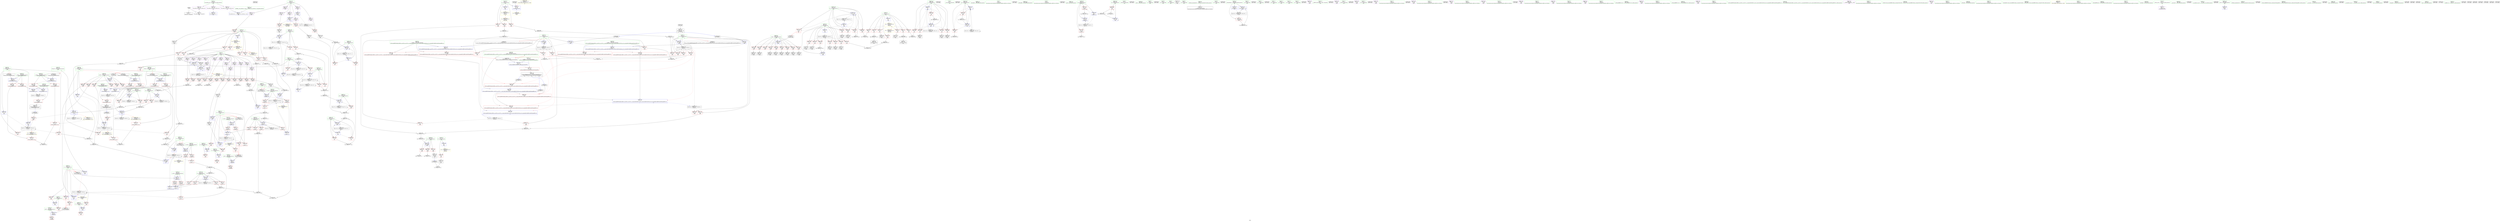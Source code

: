 digraph "SVFG" {
	label="SVFG";

	Node0x55e2209614f0 [shape=record,color=grey,label="{NodeID: 0\nNullPtr}"];
	Node0x55e2209614f0 -> Node0x55e22098fdb0[style=solid];
	Node0x55e2209614f0 -> Node0x55e22099ef40[style=solid];
	Node0x55e220a191e0 [shape=record,color=black,label="{NodeID: 941\n484 = PHI()\n}"];
	Node0x55e2209a4940 [shape=record,color=blue,label="{NodeID: 443\n616\<--704\nr\<--conv28\nmain\n}"];
	Node0x55e2209a4940 -> Node0x55e2209d4d50[style=dashed];
	Node0x55e22099a0c0 [shape=record,color=red,label="{NodeID: 277\n421\<--212\n\<--a1\n_Z1fid\n}"];
	Node0x55e22099a0c0 -> Node0x55e2209b2830[style=solid];
	Node0x55e22098a680 [shape=record,color=green,label="{NodeID: 111\n622\<--623\nm39\<--m39_field_insensitive\nmain\n}"];
	Node0x55e22098a680 -> Node0x55e22099e430[style=solid];
	Node0x55e22098a680 -> Node0x55e2209a4e20[style=solid];
	Node0x55e2209d5c50 [shape=record,color=black,label="{NodeID: 720\nMR_86V_3 = PHI(MR_86V_4, MR_86V_2, )\npts\{532 \}\n}"];
	Node0x55e2209d5c50 -> Node0x55e22099c550[style=dashed];
	Node0x55e220993e40 [shape=record,color=blue,label="{NodeID: 388\n194\<--192\nv.addr\<--v\n_Z1fid\n}"];
	Node0x55e220993e40 -> Node0x55e220998520[style=dashed];
	Node0x55e220993e40 -> Node0x55e2209985f0[style=dashed];
	Node0x55e220993e40 -> Node0x55e2209986c0[style=dashed];
	Node0x55e220993e40 -> Node0x55e220998790[style=dashed];
	Node0x55e220993e40 -> Node0x55e220998860[style=dashed];
	Node0x55e220993e40 -> Node0x55e220998930[style=dashed];
	Node0x55e220993e40 -> Node0x55e220998a00[style=dashed];
	Node0x55e220993e40 -> Node0x55e220998ad0[style=dashed];
	Node0x55e220993e40 -> Node0x55e220998ba0[style=dashed];
	Node0x55e22098f450 [shape=record,color=red,label="{NodeID: 222\n176\<--117\n\<--x1.addr\n_Z1gRdS_S_S_\n}"];
	Node0x55e22098f450 -> Node0x55e220993bd0[style=solid];
	Node0x55e22098b900 [shape=record,color=green,label="{NodeID: 56\n123\<--124\ny2.addr\<--y2.addr_field_insensitive\n_Z1gRdS_S_S_\n}"];
	Node0x55e22098b900 -> Node0x55e22098f860[style=solid];
	Node0x55e22098b900 -> Node0x55e22098f930[style=solid];
	Node0x55e22098b900 -> Node0x55e22099f520[style=solid];
	Node0x55e220a1eaa0 [shape=record,color=black,label="{NodeID: 997\n474 = PHI()\n}"];
	Node0x55e2209b35b0 [shape=record,color=grey,label="{NodeID: 665\n338 = Binary(335, 337, )\n}"];
	Node0x55e2209b35b0 -> Node0x55e2209949a0[style=solid];
	Node0x55e22099ce40 [shape=record,color=red,label="{NodeID: 333\n568\<--565\n\<--call\n_ZSt4swapIdENSt9enable_ifIXsr6__and_ISt6__not_ISt15__is_tuple_likeIT_EESt21is_move_constructibleIS3_ESt18is_move_assignableIS3_EEE5valueEvE4typeERS3_SC_\n}"];
	Node0x55e22099ce40 -> Node0x55e2209a3c40[style=solid];
	Node0x55e2209926b0 [shape=record,color=purple,label="{NodeID: 167\n304\<--16\narrayidx22\<--x\n_Z1fid\n}"];
	Node0x55e2209926b0 -> Node0x55e22099bac0[style=solid];
	Node0x55e22097b280 [shape=record,color=green,label="{NodeID: 1\n7\<--1\n__dso_handle\<--dummyObj\nGlob }"];
	Node0x55e220a19310 [shape=record,color=black,label="{NodeID: 942\n486 = PHI()\n}"];
	Node0x55e2209a4a10 [shape=record,color=blue,label="{NodeID: 444\n618\<--9\nqq\<--\nmain\n}"];
	Node0x55e2209a4a10 -> Node0x55e22099e020[style=dashed];
	Node0x55e2209a4a10 -> Node0x55e22099e0f0[style=dashed];
	Node0x55e2209a4a10 -> Node0x55e2209a4a10[style=dashed];
	Node0x55e2209a4a10 -> Node0x55e2209a4d50[style=dashed];
	Node0x55e2209a4a10 -> Node0x55e2209cff40[style=dashed];
	Node0x55e22099a190 [shape=record,color=red,label="{NodeID: 278\n485\<--212\n\<--a1\n_Z1fid\n}"];
	Node0x55e22098a750 [shape=record,color=green,label="{NodeID: 112\n626\<--627\n_ZNSirsERi\<--_ZNSirsERi_field_insensitive\n}"];
	Node0x55e220993f10 [shape=record,color=blue,label="{NodeID: 389\n196\<--193\nh.addr\<--h\n_Z1fid\n}"];
	Node0x55e220993f10 -> Node0x55e220998c70[style=dashed];
	Node0x55e220993f10 -> Node0x55e220998d40[style=dashed];
	Node0x55e220993f10 -> Node0x55e220998e10[style=dashed];
	Node0x55e220993f10 -> Node0x55e220998ee0[style=dashed];
	Node0x55e220993f10 -> Node0x55e220998fb0[style=dashed];
	Node0x55e220993f10 -> Node0x55e220999080[style=dashed];
	Node0x55e22098f520 [shape=record,color=red,label="{NodeID: 223\n149\<--119\n\<--y1.addr\n_Z1gRdS_S_S_\n}"];
	Node0x55e22098f520 -> Node0x55e220998380[style=solid];
	Node0x55e22098b9d0 [shape=record,color=green,label="{NodeID: 57\n125\<--126\nx3\<--x3_field_insensitive\n_Z1gRdS_S_S_\n}"];
	Node0x55e22098b9d0 -> Node0x55e22098fa00[style=solid];
	Node0x55e22098b9d0 -> Node0x55e22098fad0[style=solid];
	Node0x55e22098b9d0 -> Node0x55e220997b60[style=solid];
	Node0x55e22098b9d0 -> Node0x55e220997c30[style=solid];
	Node0x55e22098b9d0 -> Node0x55e22099f6c0[style=solid];
	Node0x55e2209b3730 [shape=record,color=grey,label="{NodeID: 666\n337 = Binary(147, 336, )\n}"];
	Node0x55e2209b3730 -> Node0x55e2209b35b0[style=solid];
	Node0x55e22099cf10 [shape=record,color=red,label="{NodeID: 334\n572\<--571\n\<--call1\n_ZSt4swapIdENSt9enable_ifIXsr6__and_ISt6__not_ISt15__is_tuple_likeIT_EESt21is_move_constructibleIS3_ESt18is_move_assignableIS3_EEE5valueEvE4typeERS3_SC_\n}"];
	Node0x55e22099cf10 -> Node0x55e2209a3d10[style=solid];
	Node0x55e220992780 [shape=record,color=purple,label="{NodeID: 168\n325\<--16\narrayidx30\<--x\n_Z1fid\n}"];
	Node0x55e220992780 -> Node0x55e22099bc60[style=solid];
	Node0x55e22097b310 [shape=record,color=green,label="{NodeID: 2\n9\<--1\n\<--dummyObj\nCan only get source location for instruction, argument, global var or function.}"];
	Node0x55e220a19410 [shape=record,color=black,label="{NodeID: 943\n487 = PHI()\n}"];
	Node0x55e2209a4ae0 [shape=record,color=blue,label="{NodeID: 445\n620\<--714\nm\<--div\nmain\n}"];
	Node0x55e2209a4ae0 -> Node0x55e22099e1c0[style=dashed];
	Node0x55e2209a4ae0 -> Node0x55e22099e290[style=dashed];
	Node0x55e2209a4ae0 -> Node0x55e22099e360[style=dashed];
	Node0x55e2209a4ae0 -> Node0x55e2209d5750[style=dashed];
	Node0x55e22099a260 [shape=record,color=red,label="{NodeID: 279\n391\<--214\n\<--a2\n_Z1fid\n}"];
	Node0x55e22099a260 -> Node0x55e2209b5b30[style=solid];
	Node0x55e22098a850 [shape=record,color=green,label="{NodeID: 113\n637\<--638\n_ZNSirsERd\<--_ZNSirsERd_field_insensitive\n}"];
	Node0x55e220993fe0 [shape=record,color=blue,label="{NodeID: 390\n198\<--237\nl\<--\n_Z1fid\n}"];
	Node0x55e220993fe0 -> Node0x55e2209d9d50[style=dashed];
	Node0x55e22098f5f0 [shape=record,color=red,label="{NodeID: 224\n179\<--119\n\<--y1.addr\n_Z1gRdS_S_S_\n}"];
	Node0x55e22098f5f0 -> Node0x55e220993ca0[style=solid];
	Node0x55e22098baa0 [shape=record,color=green,label="{NodeID: 58\n127\<--128\ny3\<--y3_field_insensitive\n_Z1gRdS_S_S_\n}"];
	Node0x55e22098baa0 -> Node0x55e220997d00[style=solid];
	Node0x55e22098baa0 -> Node0x55e220997dd0[style=solid];
	Node0x55e22098baa0 -> Node0x55e220997ea0[style=solid];
	Node0x55e22098baa0 -> Node0x55e220997f70[style=solid];
	Node0x55e22098baa0 -> Node0x55e22099f790[style=solid];
	Node0x55e2209b38b0 [shape=record,color=grey,label="{NodeID: 667\n688 = Binary(687, 185, )\n}"];
	Node0x55e2209b38b0 -> Node0x55e220991a80[style=solid];
	Node0x55e22099cfe0 [shape=record,color=red,label="{NodeID: 335\n576\<--575\n\<--call2\n_ZSt4swapIdENSt9enable_ifIXsr6__and_ISt6__not_ISt15__is_tuple_likeIT_EESt21is_move_constructibleIS3_ESt18is_move_assignableIS3_EEE5valueEvE4typeERS3_SC_\n}"];
	Node0x55e22099cfe0 -> Node0x55e2209a3de0[style=solid];
	Node0x55e220992850 [shape=record,color=purple,label="{NodeID: 169\n333\<--16\narrayidx33\<--x\n_Z1fid\n}"];
	Node0x55e220992850 -> Node0x55e22099bd30[style=solid];
	Node0x55e22097b120 [shape=record,color=green,label="{NodeID: 3\n14\<--1\n\<--dummyObj\nCan only get source location for instruction, argument, global var or function.}"];
	Node0x55e220a194e0 [shape=record,color=black,label="{NodeID: 944\n489 = PHI()\n}"];
	Node0x55e2209a4bb0 [shape=record,color=blue,label="{NodeID: 446\n616\<--723\nr\<--\nmain\n}"];
	Node0x55e2209a4bb0 -> Node0x55e2209d4d50[style=dashed];
	Node0x55e22099a330 [shape=record,color=red,label="{NodeID: 280\n397\<--214\n\<--a2\n_Z1fid\n}"];
	Node0x55e22099a330 -> Node0x55e2209b3d30[style=solid];
	Node0x55e22098fb80 [shape=record,color=green,label="{NodeID: 114\n762\<--763\nprintf\<--printf_field_insensitive\n}"];
	Node0x55e2209940b0 [shape=record,color=blue,label="{NodeID: 391\n200\<--239\nr\<--\n_Z1fid\n}"];
	Node0x55e2209940b0 -> Node0x55e2209da250[style=dashed];
	Node0x55e22098f6c0 [shape=record,color=red,label="{NodeID: 225\n143\<--121\n\<--x2.addr\n_Z1gRdS_S_S_\n}"];
	Node0x55e22098f6c0 -> Node0x55e2209982b0[style=solid];
	Node0x55e22098bb70 [shape=record,color=green,label="{NodeID: 59\n129\<--130\nqq\<--qq_field_insensitive\n_Z1gRdS_S_S_\n}"];
	Node0x55e22098bb70 -> Node0x55e220998040[style=solid];
	Node0x55e22098bb70 -> Node0x55e220998110[style=solid];
	Node0x55e22098bb70 -> Node0x55e22099f5f0[style=solid];
	Node0x55e22098bb70 -> Node0x55e220993d70[style=solid];
	Node0x55e2209b3a30 [shape=record,color=grey,label="{NodeID: 668\n396 = Binary(395, 147, )\n}"];
	Node0x55e2209b3a30 -> Node0x55e2209b3d30[style=solid];
	Node0x55e22099d0b0 [shape=record,color=red,label="{NodeID: 336\n629\<--604\n\<--tn\nmain\n}"];
	Node0x55e22099d0b0 -> Node0x55e2209afb30[style=solid];
	Node0x55e22099d0b0 -> Node0x55e2209b4330[style=solid];
	Node0x55e220992920 [shape=record,color=purple,label="{NodeID: 170\n359\<--16\narrayidx41\<--x\n_Z1fid\n}"];
	Node0x55e220992920 -> Node0x55e22099be00[style=solid];
	Node0x55e22097b1b0 [shape=record,color=green,label="{NodeID: 4\n22\<--1\n_ZSt4cout\<--dummyObj\nGlob }"];
	Node0x55e220a19610 [shape=record,color=black,label="{NodeID: 945\n491 = PHI()\n}"];
	Node0x55e2209a4c80 [shape=record,color=blue,label="{NodeID: 447\n614\<--726\nl\<--\nmain\n}"];
	Node0x55e2209a4c80 -> Node0x55e2209d4850[style=dashed];
	Node0x55e22099a400 [shape=record,color=red,label="{NodeID: 281\n403\<--214\n\<--a2\n_Z1fid\n}"];
	Node0x55e22099a400 -> Node0x55e2209b5cb0[style=solid];
	Node0x55e22098fc10 [shape=record,color=green,label="{NodeID: 115\n777\<--778\n__t.addr\<--__t.addr_field_insensitive\n_ZSt4moveIRdEONSt16remove_referenceIT_E4typeEOS2_\n}"];
	Node0x55e22098fc10 -> Node0x55e22099e770[style=solid];
	Node0x55e22098fc10 -> Node0x55e2209a5160[style=solid];
	Node0x55e220994180 [shape=record,color=blue,label="{NodeID: 392\n202\<--9\ni\<--\n_Z1fid\n}"];
	Node0x55e220994180 -> Node0x55e2209da750[style=dashed];
	Node0x55e22098f790 [shape=record,color=red,label="{NodeID: 226\n169\<--121\n\<--x2.addr\n_Z1gRdS_S_S_\n}"];
	Node0x55e22098f790 -> Node0x55e22099f860[style=solid];
	Node0x55e22098bc40 [shape=record,color=green,label="{NodeID: 60\n189\<--190\n_Z1fid\<--_Z1fid_field_insensitive\n}"];
	Node0x55e2209b3bb0 [shape=record,color=grey,label="{NodeID: 669\n683 = Binary(682, 185, )\n}"];
	Node0x55e2209b3bb0 -> Node0x55e2209919b0[style=solid];
	Node0x55e22099d180 [shape=record,color=red,label="{NodeID: 337\n660\<--606\n\<--tot\nmain\n}"];
	Node0x55e22099d180 -> Node0x55e2209b3430[style=solid];
	Node0x55e2209929f0 [shape=record,color=purple,label="{NodeID: 171\n367\<--16\narrayidx44\<--x\n_Z1fid\n}"];
	Node0x55e2209929f0 -> Node0x55e22099bed0[style=solid];
	Node0x55e2209671b0 [shape=record,color=green,label="{NodeID: 5\n23\<--1\n.str\<--dummyObj\nGlob }"];
	Node0x55e220a19710 [shape=record,color=black,label="{NodeID: 946\n492 = PHI()\n}"];
	Node0x55e2209a04a0 [shape=record,color=yellow,style=double,label="{NodeID: 780\n40V_1 = ENCHI(MR_40V_0)\npts\{199 \}\nFun[_ZSt3minIdERKT_S2_S2_]}"];
	Node0x55e2209a04a0 -> Node0x55e22099c480[style=dashed];
	Node0x55e2209a4d50 [shape=record,color=blue,label="{NodeID: 448\n618\<--731\nqq\<--inc37\nmain\n}"];
	Node0x55e2209a4d50 -> Node0x55e22099e020[style=dashed];
	Node0x55e2209a4d50 -> Node0x55e22099e0f0[style=dashed];
	Node0x55e2209a4d50 -> Node0x55e2209a4a10[style=dashed];
	Node0x55e2209a4d50 -> Node0x55e2209a4d50[style=dashed];
	Node0x55e2209a4d50 -> Node0x55e2209cff40[style=dashed];
	Node0x55e22099a4d0 [shape=record,color=red,label="{NodeID: 282\n413\<--214\n\<--a2\n_Z1fid\n}"];
	Node0x55e22099a4d0 -> Node0x55e2209b50b0[style=solid];
	Node0x55e22098fce0 [shape=record,color=green,label="{NodeID: 116\n54\<--782\n_GLOBAL__sub_I_altertain_1_0.cpp\<--_GLOBAL__sub_I_altertain_1_0.cpp_field_insensitive\n}"];
	Node0x55e22098fce0 -> Node0x55e22099ee40[style=solid];
	Node0x55e2209d7550 [shape=record,color=black,label="{NodeID: 725\nMR_78V_3 = PHI(MR_78V_4, MR_78V_2, )\npts\{507 \}\n}"];
	Node0x55e2209d7550 -> Node0x55e22099bfa0[style=dashed];
	Node0x55e220994250 [shape=record,color=blue,label="{NodeID: 393\n204\<--268\ndx\<--conv\n_Z1fid\n}"];
	Node0x55e220994250 -> Node0x55e220999a40[style=dashed];
	Node0x55e220994250 -> Node0x55e220999b10[style=dashed];
	Node0x55e220994250 -> Node0x55e2209dac50[style=dashed];
	Node0x55e22098f860 [shape=record,color=red,label="{NodeID: 227\n151\<--123\n\<--y2.addr\n_Z1gRdS_S_S_\n}"];
	Node0x55e22098f860 -> Node0x55e220998450[style=solid];
	Node0x55e22098bd40 [shape=record,color=green,label="{NodeID: 61\n194\<--195\nv.addr\<--v.addr_field_insensitive\n_Z1fid\n}"];
	Node0x55e22098bd40 -> Node0x55e220998520[style=solid];
	Node0x55e22098bd40 -> Node0x55e2209985f0[style=solid];
	Node0x55e22098bd40 -> Node0x55e2209986c0[style=solid];
	Node0x55e22098bd40 -> Node0x55e220998790[style=solid];
	Node0x55e22098bd40 -> Node0x55e220998860[style=solid];
	Node0x55e22098bd40 -> Node0x55e220998930[style=solid];
	Node0x55e22098bd40 -> Node0x55e220998a00[style=solid];
	Node0x55e22098bd40 -> Node0x55e220998ad0[style=solid];
	Node0x55e22098bd40 -> Node0x55e220998ba0[style=solid];
	Node0x55e22098bd40 -> Node0x55e220993e40[style=solid];
	Node0x55e2209b3d30 [shape=record,color=grey,label="{NodeID: 670\n398 = Binary(397, 396, )\n}"];
	Node0x55e2209b3d30 -> Node0x55e220995360[style=solid];
	Node0x55e22099d250 [shape=record,color=red,label="{NodeID: 338\n758\<--606\n\<--tot\nmain\n}"];
	Node0x55e22099d250 -> Node0x55e2209b17b0[style=solid];
	Node0x55e220992ac0 [shape=record,color=purple,label="{NodeID: 172\n649\<--16\narrayidx\<--x\nmain\n}"];
	Node0x55e220967240 [shape=record,color=green,label="{NodeID: 6\n25\<--1\n.str.2\<--dummyObj\nGlob }"];
	Node0x55e220a197e0 [shape=record,color=black,label="{NodeID: 947\n292 = PHI(503, )\n}"];
	Node0x55e220a197e0 -> Node0x55e22099b920[style=solid];
	Node0x55e2209a4e20 [shape=record,color=blue,label="{NodeID: 449\n622\<--737\nm39\<--div41\nmain\n}"];
	Node0x55e2209a4e20 -> Node0x55e22099e430[style=dashed];
	Node0x55e2209a4e20 -> Node0x55e2209a4e20[style=dashed];
	Node0x55e2209a4e20 -> Node0x55e2209d0940[style=dashed];
	Node0x55e22099a5a0 [shape=record,color=red,label="{NodeID: 283\n420\<--214\n\<--a2\n_Z1fid\n}"];
	Node0x55e22099a5a0 -> Node0x55e2209b2830[style=solid];
	Node0x55e22098fdb0 [shape=record,color=black,label="{NodeID: 117\n2\<--3\ndummyVal\<--dummyVal\n}"];
	Node0x55e2209d7a50 [shape=record,color=black,label="{NodeID: 726\nMR_18V_2 = PHI(MR_18V_3, MR_18V_1, )\npts\{126 \}\n}"];
	Node0x55e2209d7a50 -> Node0x55e22099f6c0[style=dashed];
	Node0x55e220994320 [shape=record,color=blue,label="{NodeID: 394\n206\<--276\ndy\<--sub11\n_Z1fid\n}"];
	Node0x55e220994320 -> Node0x55e220999be0[style=dashed];
	Node0x55e220994320 -> Node0x55e220999cb0[style=dashed];
	Node0x55e220994320 -> Node0x55e2209db150[style=dashed];
	Node0x55e22098f930 [shape=record,color=red,label="{NodeID: 228\n172\<--123\n\<--y2.addr\n_Z1gRdS_S_S_\n}"];
	Node0x55e22098f930 -> Node0x55e220993b00[style=solid];
	Node0x55e22098be10 [shape=record,color=green,label="{NodeID: 62\n196\<--197\nh.addr\<--h.addr_field_insensitive\n_Z1fid\n}"];
	Node0x55e22098be10 -> Node0x55e220998c70[style=solid];
	Node0x55e22098be10 -> Node0x55e220998d40[style=solid];
	Node0x55e22098be10 -> Node0x55e220998e10[style=solid];
	Node0x55e22098be10 -> Node0x55e220998ee0[style=solid];
	Node0x55e22098be10 -> Node0x55e220998fb0[style=solid];
	Node0x55e22098be10 -> Node0x55e220999080[style=solid];
	Node0x55e22098be10 -> Node0x55e220993f10[style=solid];
	Node0x55e2209b3eb0 [shape=record,color=grey,label="{NodeID: 671\n407 = Binary(406, 147, )\n}"];
	Node0x55e2209b3eb0 -> Node0x55e2209b41b0[style=solid];
	Node0x55e22099d320 [shape=record,color=red,label="{NodeID: 339\n643\<--608\n\<--i\nmain\n}"];
	Node0x55e22099d320 -> Node0x55e2209b4630[style=solid];
	Node0x55e220992b90 [shape=record,color=purple,label="{NodeID: 173\n674\<--16\narrayidx12\<--x\nmain\n}"];
	Node0x55e220992b90 -> Node0x55e2209a4390[style=solid];
	Node0x55e2209672d0 [shape=record,color=green,label="{NodeID: 7\n27\<--1\n.str.3\<--dummyObj\nGlob }"];
	Node0x55e220a199a0 [shape=record,color=black,label="{NodeID: 948\n312 = PHI(528, )\n}"];
	Node0x55e220a199a0 -> Node0x55e22099bb90[style=solid];
	Node0x55e2209a0660 [shape=record,color=yellow,style=double,label="{NodeID: 782\n50V_1 = ENCHI(MR_50V_0)\npts\{209 \}\nFun[_ZSt3minIdERKT_S2_S2_]}"];
	Node0x55e2209a0660 -> Node0x55e22099c3b0[style=dashed];
	Node0x55e2209a4ef0 [shape=record,color=blue,label="{NodeID: 450\n610\<--747\ns\<--add46\nmain\n}"];
	Node0x55e2209a4ef0 -> Node0x55e22099d730[style=dashed];
	Node0x55e2209a4ef0 -> Node0x55e22099d800[style=dashed];
	Node0x55e2209a4ef0 -> Node0x55e2209a4ef0[style=dashed];
	Node0x55e2209a4ef0 -> Node0x55e2209ceb40[style=dashed];
	Node0x55e22099a670 [shape=record,color=red,label="{NodeID: 284\n490\<--214\n\<--a2\n_Z1fid\n}"];
	Node0x55e22098feb0 [shape=record,color=black,label="{NodeID: 118\n601\<--9\nmain_ret\<--\nmain\n}"];
	Node0x55e2209d7f50 [shape=record,color=black,label="{NodeID: 727\nMR_20V_2 = PHI(MR_20V_3, MR_20V_1, )\npts\{128 \}\n}"];
	Node0x55e2209d7f50 -> Node0x55e22099f790[style=dashed];
	Node0x55e2209943f0 [shape=record,color=blue,label="{NodeID: 395\n208\<--290\nref.tmp\<--div\n_Z1fid\n|{|<s2>5}}"];
	Node0x55e2209943f0 -> Node0x55e22099b920[style=dashed];
	Node0x55e2209943f0 -> Node0x55e2209db650[style=dashed];
	Node0x55e2209943f0:s2 -> Node0x55e2209a0660[style=dashed,color=red];
	Node0x55e22098fa00 [shape=record,color=red,label="{NodeID: 229\n156\<--125\n\<--x3\n_Z1gRdS_S_S_\n}"];
	Node0x55e22098fa00 -> Node0x55e2209b23b0[style=solid];
	Node0x55e22098bee0 [shape=record,color=green,label="{NodeID: 63\n198\<--199\nl\<--l_field_insensitive\n_Z1fid\n|{|<s4>5}}"];
	Node0x55e22098bee0 -> Node0x55e220999150[style=solid];
	Node0x55e22098bee0 -> Node0x55e220999220[style=solid];
	Node0x55e22098bee0 -> Node0x55e220993fe0[style=solid];
	Node0x55e22098bee0 -> Node0x55e2209944c0[style=solid];
	Node0x55e22098bee0:s4 -> Node0x55e220a1afe0[style=solid,color=red];
	Node0x55e2209b4030 [shape=record,color=grey,label="{NodeID: 672\n320 = Binary(319, 185, )\n}"];
	Node0x55e2209b4030 -> Node0x55e220994730[style=solid];
	Node0x55e22099d3f0 [shape=record,color=red,label="{NodeID: 340\n647\<--608\n\<--i\nmain\n}"];
	Node0x55e22099d3f0 -> Node0x55e220991330[style=solid];
	Node0x55e220992c60 [shape=record,color=purple,label="{NodeID: 174\n685\<--16\narrayidx18\<--x\nmain\n}"];
	Node0x55e220992c60 -> Node0x55e2209a4530[style=solid];
	Node0x55e220987eb0 [shape=record,color=green,label="{NodeID: 8\n29\<--1\n.str.4\<--dummyObj\nGlob }"];
	Node0x55e220a19aa0 [shape=record,color=black,label="{NodeID: 949\n384 = PHI(92, )\n}"];
	Node0x55e220a19aa0 -> Node0x55e2209950f0[style=solid];
	Node0x55e2209a4fc0 [shape=record,color=blue,label="{NodeID: 451\n612\<--751\ni22\<--inc48\nmain\n}"];
	Node0x55e2209a4fc0 -> Node0x55e22099d8d0[style=dashed];
	Node0x55e2209a4fc0 -> Node0x55e22099d9a0[style=dashed];
	Node0x55e2209a4fc0 -> Node0x55e22099da70[style=dashed];
	Node0x55e2209a4fc0 -> Node0x55e22099db40[style=dashed];
	Node0x55e2209a4fc0 -> Node0x55e22099dc10[style=dashed];
	Node0x55e2209a4fc0 -> Node0x55e2209a4fc0[style=dashed];
	Node0x55e2209a4fc0 -> Node0x55e2209cf040[style=dashed];
	Node0x55e22099a740 [shape=record,color=red,label="{NodeID: 285\n349\<--216\n\<--x1\n_Z1fid\n|{<s0>8}}"];
	Node0x55e22099a740:s0 -> Node0x55e220a1b200[style=solid,color=red];
	Node0x55e22098ff80 [shape=record,color=black,label="{NodeID: 119\n65\<--66\n\<--_ZNSt8ios_base4InitD1Ev\nCan only get source location for instruction, argument, global var or function.}"];
	Node0x55e2209d8450 [shape=record,color=black,label="{NodeID: 728\nMR_22V_3 = PHI(MR_22V_4, MR_22V_2, )\npts\{130 \}\n}"];
	Node0x55e2209d8450 -> Node0x55e220998040[style=dashed];
	Node0x55e2209d8450 -> Node0x55e220998110[style=dashed];
	Node0x55e2209d8450 -> Node0x55e220993d70[style=dashed];
	Node0x55e2209944c0 [shape=record,color=blue,label="{NodeID: 396\n198\<--295\nl\<--\n_Z1fid\n}"];
	Node0x55e2209944c0 -> Node0x55e2209d9d50[style=dashed];
	Node0x55e22098fad0 [shape=record,color=red,label="{NodeID: 230\n157\<--125\n\<--x3\n_Z1gRdS_S_S_\n}"];
	Node0x55e22098fad0 -> Node0x55e2209b23b0[style=solid];
	Node0x55e22098bfb0 [shape=record,color=green,label="{NodeID: 64\n200\<--201\nr\<--r_field_insensitive\n_Z1fid\n|{|<s4>6}}"];
	Node0x55e22098bfb0 -> Node0x55e2209992f0[style=solid];
	Node0x55e22098bfb0 -> Node0x55e2209993c0[style=solid];
	Node0x55e22098bfb0 -> Node0x55e2209940b0[style=solid];
	Node0x55e22098bfb0 -> Node0x55e220994660[style=solid];
	Node0x55e22098bfb0:s4 -> Node0x55e220a1adc0[style=solid,color=red];
	Node0x55e2209b41b0 [shape=record,color=grey,label="{NodeID: 673\n409 = Binary(408, 407, )\n}"];
	Node0x55e2209b41b0 -> Node0x55e220995430[style=solid];
	Node0x55e22099d4c0 [shape=record,color=red,label="{NodeID: 341\n651\<--608\n\<--i\nmain\n}"];
	Node0x55e22099d4c0 -> Node0x55e220991400[style=solid];
	Node0x55e220992d30 [shape=record,color=purple,label="{NodeID: 175\n273\<--18\narrayidx9\<--y\n_Z1fid\n}"];
	Node0x55e220992d30 -> Node0x55e22099b6b0[style=solid];
	Node0x55e220987f40 [shape=record,color=green,label="{NodeID: 9\n31\<--1\n.str.5\<--dummyObj\nGlob }"];
	Node0x55e220a19be0 [shape=record,color=black,label="{NodeID: 950\n436 = PHI()\n}"];
	Node0x55e2209a5090 [shape=record,color=blue,label="{NodeID: 452\n48\<--755\n_ZZ4mainE2qq\<--inc50\nmain\n}"];
	Node0x55e2209a5090 -> Node0x55e2209cd740[style=dashed];
	Node0x55e22099a810 [shape=record,color=red,label="{NodeID: 286\n353\<--216\n\<--x1\n_Z1fid\n}"];
	Node0x55e22099a810 -> Node0x55e220994c10[style=solid];
	Node0x55e220990080 [shape=record,color=black,label="{NodeID: 120\n92\<--103\n_Z5angledd_ret\<--call\n_Z5angledd\n|{<s0>8|<s1>10}}"];
	Node0x55e220990080:s0 -> Node0x55e220a1db60[style=solid,color=blue];
	Node0x55e220990080:s1 -> Node0x55e220a19aa0[style=solid,color=blue];
	Node0x55e2209d8950 [shape=record,color=black,label="{NodeID: 729\nMR_24V_2 = PHI(MR_24V_3, MR_24V_1, )\npts\{217 \}\n|{|<s3>7|<s4>7|<s5>7|<s6>9}}"];
	Node0x55e2209d8950 -> Node0x55e2209981e0[style=dashed];
	Node0x55e2209d8950 -> Node0x55e220993bd0[style=dashed];
	Node0x55e2209d8950 -> Node0x55e2209d8950[style=dashed];
	Node0x55e2209d8950:s3 -> Node0x55e22099a740[style=dashed,color=blue];
	Node0x55e2209d8950:s4 -> Node0x55e22099a810[style=dashed,color=blue];
	Node0x55e2209d8950:s5 -> Node0x55e220994db0[style=dashed,color=blue];
	Node0x55e2209d8950:s6 -> Node0x55e2209f0b70[style=dashed,color=blue];
	Node0x55e220994590 [shape=record,color=blue,label="{NodeID: 397\n210\<--310\nref.tmp25\<--div26\n_Z1fid\n|{|<s2>6}}"];
	Node0x55e220994590 -> Node0x55e22099bb90[style=dashed];
	Node0x55e220994590 -> Node0x55e2209dbb50[style=dashed];
	Node0x55e220994590:s2 -> Node0x55e22099ff00[style=dashed,color=red];
	Node0x55e220997b60 [shape=record,color=red,label="{NodeID: 231\n168\<--125\n\<--x3\n_Z1gRdS_S_S_\n}"];
	Node0x55e220997b60 -> Node0x55e22099f860[style=solid];
	Node0x55e22098c080 [shape=record,color=green,label="{NodeID: 65\n202\<--203\ni\<--i_field_insensitive\n_Z1fid\n}"];
	Node0x55e22098c080 -> Node0x55e220999490[style=solid];
	Node0x55e22098c080 -> Node0x55e220999560[style=solid];
	Node0x55e22098c080 -> Node0x55e220999630[style=solid];
	Node0x55e22098c080 -> Node0x55e220999700[style=solid];
	Node0x55e22098c080 -> Node0x55e2209997d0[style=solid];
	Node0x55e22098c080 -> Node0x55e2209998a0[style=solid];
	Node0x55e22098c080 -> Node0x55e220999970[style=solid];
	Node0x55e22098c080 -> Node0x55e220994180[style=solid];
	Node0x55e22098c080 -> Node0x55e220994730[style=solid];
	Node0x55e2209b4330 [shape=record,color=grey,label="{NodeID: 674\n633 = cmp(629, 9, )\n}"];
	Node0x55e22099d590 [shape=record,color=red,label="{NodeID: 342\n655\<--608\n\<--i\nmain\n}"];
	Node0x55e22099d590 -> Node0x55e2209914d0[style=solid];
	Node0x55e220992e00 [shape=record,color=purple,label="{NodeID: 176\n653\<--18\narrayidx6\<--y\nmain\n}"];
	Node0x55e220987fd0 [shape=record,color=green,label="{NodeID: 10\n33\<--1\n.str.6\<--dummyObj\nGlob }"];
	Node0x55e220a19cb0 [shape=record,color=black,label="{NodeID: 951\n440 = PHI()\n}"];
	Node0x55e2209a5160 [shape=record,color=blue,label="{NodeID: 453\n777\<--776\n__t.addr\<--__t\n_ZSt4moveIRdEONSt16remove_referenceIT_E4typeEOS2_\n}"];
	Node0x55e2209a5160 -> Node0x55e22099e770[style=dashed];
	Node0x55e22099a8e0 [shape=record,color=red,label="{NodeID: 287\n382\<--216\n\<--x1\n_Z1fid\n|{<s0>10}}"];
	Node0x55e22099a8e0:s0 -> Node0x55e220a1b200[style=solid,color=red];
	Node0x55e220990150 [shape=record,color=black,label="{NodeID: 121\n249\<--248\nidxprom\<--\n_Z1fid\n}"];
	Node0x55e2209d8e50 [shape=record,color=black,label="{NodeID: 730\nMR_26V_2 = PHI(MR_26V_3, MR_26V_1, )\npts\{219 \}\n|{|<s3>7|<s4>7|<s5>7|<s6>9}}"];
	Node0x55e2209d8e50 -> Node0x55e220998380[style=dashed];
	Node0x55e2209d8e50 -> Node0x55e220993ca0[style=dashed];
	Node0x55e2209d8e50 -> Node0x55e2209d8e50[style=dashed];
	Node0x55e2209d8e50:s3 -> Node0x55e22099aa80[style=dashed,color=blue];
	Node0x55e2209d8e50:s4 -> Node0x55e22099ab50[style=dashed,color=blue];
	Node0x55e2209d8e50:s5 -> Node0x55e220994e80[style=dashed,color=blue];
	Node0x55e2209d8e50:s6 -> Node0x55e2209f0cd0[style=dashed,color=blue];
	Node0x55e220994660 [shape=record,color=blue,label="{NodeID: 398\n200\<--315\nr\<--\n_Z1fid\n}"];
	Node0x55e220994660 -> Node0x55e2209da250[style=dashed];
	Node0x55e220997c30 [shape=record,color=red,label="{NodeID: 232\n175\<--125\n\<--x3\n_Z1gRdS_S_S_\n}"];
	Node0x55e220997c30 -> Node0x55e220993bd0[style=solid];
	Node0x55e22098c150 [shape=record,color=green,label="{NodeID: 66\n204\<--205\ndx\<--dx_field_insensitive\n_Z1fid\n}"];
	Node0x55e22098c150 -> Node0x55e220999a40[style=solid];
	Node0x55e22098c150 -> Node0x55e220999b10[style=solid];
	Node0x55e22098c150 -> Node0x55e220994250[style=solid];
	Node0x55e2209b44b0 [shape=record,color=grey,label="{NodeID: 675\n256 = cmp(251, 255, )\n}"];
	Node0x55e22099d660 [shape=record,color=red,label="{NodeID: 343\n664\<--608\n\<--i\nmain\n}"];
	Node0x55e22099d660 -> Node0x55e2209b32b0[style=solid];
	Node0x55e220992ed0 [shape=record,color=purple,label="{NodeID: 177\n657\<--18\narrayidx9\<--y\nmain\n}"];
	Node0x55e220992ed0 -> Node0x55e22099e500[style=solid];
	Node0x55e220988060 [shape=record,color=green,label="{NodeID: 11\n35\<--1\n.str.7\<--dummyObj\nGlob }"];
	Node0x55e220a19d80 [shape=record,color=black,label="{NodeID: 952\n444 = PHI()\n}"];
	Node0x55e2209a0a10 [shape=record,color=yellow,style=double,label="{NodeID: 786\n2V_1 = ENCHI(MR_2V_0)\npts\{21 \}\nFun[_GLOBAL__sub_I_altertain_1_0.cpp]|{<s0>53}}"];
	Node0x55e2209a0a10:s0 -> Node0x55e22099f040[style=dashed,color=red];
	Node0x55e22099a9b0 [shape=record,color=red,label="{NodeID: 288\n386\<--216\n\<--x1\n_Z1fid\n}"];
	Node0x55e22099a9b0 -> Node0x55e2209951c0[style=solid];
	Node0x55e220990220 [shape=record,color=black,label="{NodeID: 122\n253\<--252\nidxprom1\<--\n_Z1fid\n}"];
	Node0x55e2209d9350 [shape=record,color=black,label="{NodeID: 731\nMR_28V_2 = PHI(MR_28V_4, MR_28V_1, )\npts\{221 \}\n|{|<s3>7|<s4>9}}"];
	Node0x55e2209d9350 -> Node0x55e2209982b0[style=dashed];
	Node0x55e2209d9350 -> Node0x55e22099f860[style=dashed];
	Node0x55e2209d9350 -> Node0x55e2209d9350[style=dashed];
	Node0x55e2209d9350:s3 -> Node0x55e220994f50[style=dashed,color=blue];
	Node0x55e2209d9350:s4 -> Node0x55e2209f0db0[style=dashed,color=blue];
	Node0x55e220994730 [shape=record,color=blue,label="{NodeID: 399\n202\<--320\ni\<--inc\n_Z1fid\n}"];
	Node0x55e220994730 -> Node0x55e2209da750[style=dashed];
	Node0x55e220997d00 [shape=record,color=red,label="{NodeID: 233\n159\<--127\n\<--y3\n_Z1gRdS_S_S_\n}"];
	Node0x55e220997d00 -> Node0x55e2209b20b0[style=solid];
	Node0x55e22098c220 [shape=record,color=green,label="{NodeID: 67\n206\<--207\ndy\<--dy_field_insensitive\n_Z1fid\n}"];
	Node0x55e22098c220 -> Node0x55e220999be0[style=solid];
	Node0x55e22098c220 -> Node0x55e220999cb0[style=solid];
	Node0x55e22098c220 -> Node0x55e220994320[style=solid];
	Node0x55e2209b4630 [shape=record,color=grey,label="{NodeID: 676\n645 = cmp(643, 644, )\n}"];
	Node0x55e22099d730 [shape=record,color=red,label="{NodeID: 344\n746\<--610\n\<--s\nmain\n}"];
	Node0x55e22099d730 -> Node0x55e2209b2530[style=solid];
	Node0x55e220992fa0 [shape=record,color=purple,label="{NodeID: 178\n678\<--18\narrayidx14\<--y\nmain\n}"];
	Node0x55e220992fa0 -> Node0x55e2209a4460[style=solid];
	Node0x55e2209880f0 [shape=record,color=green,label="{NodeID: 12\n37\<--1\n.str.8\<--dummyObj\nGlob }"];
	Node0x55e220a19e50 [shape=record,color=black,label="{NodeID: 953\n565 = PHI(775, )\n}"];
	Node0x55e220a19e50 -> Node0x55e22099ce40[style=solid];
	Node0x55e2209a0b20 [shape=record,color=yellow,style=double,label="{NodeID: 787\n32V_1 = ENCHI(MR_32V_0)\npts\{10 \}\nFun[_Z1fid]}"];
	Node0x55e2209a0b20 -> Node0x55e22098e1a0[style=dashed];
	Node0x55e22099aa80 [shape=record,color=red,label="{NodeID: 289\n350\<--218\n\<--y1\n_Z1fid\n|{<s0>8}}"];
	Node0x55e22099aa80:s0 -> Node0x55e220a1b3b0[style=solid,color=red];
	Node0x55e2209902f0 [shape=record,color=black,label="{NodeID: 123\n260\<--259\nidxprom4\<--\n_Z1fid\n}"];
	Node0x55e2209d9850 [shape=record,color=black,label="{NodeID: 732\nMR_30V_2 = PHI(MR_30V_4, MR_30V_1, )\npts\{223 \}\n|{|<s3>7|<s4>9}}"];
	Node0x55e2209d9850 -> Node0x55e220998450[style=dashed];
	Node0x55e2209d9850 -> Node0x55e220993b00[style=dashed];
	Node0x55e2209d9850 -> Node0x55e2209d9850[style=dashed];
	Node0x55e2209d9850:s3 -> Node0x55e220995020[style=dashed,color=blue];
	Node0x55e2209d9850:s4 -> Node0x55e2209f0e90[style=dashed,color=blue];
	Node0x55e220994800 [shape=record,color=blue,label="{NodeID: 400\n216\<--327\nx1\<--conv31\n_Z1fid\n|{<s0>7}}"];
	Node0x55e220994800:s0 -> Node0x55e2209d8950[style=dashed,color=red];
	Node0x55e220997dd0 [shape=record,color=red,label="{NodeID: 234\n160\<--127\n\<--y3\n_Z1gRdS_S_S_\n}"];
	Node0x55e220997dd0 -> Node0x55e2209b20b0[style=solid];
	Node0x55e22098c2f0 [shape=record,color=green,label="{NodeID: 68\n208\<--209\nref.tmp\<--ref.tmp_field_insensitive\n_Z1fid\n|{|<s1>5}}"];
	Node0x55e22098c2f0 -> Node0x55e2209943f0[style=solid];
	Node0x55e22098c2f0:s1 -> Node0x55e220a1b0f0[style=solid,color=red];
	Node0x55e2209b47b0 [shape=record,color=grey,label="{NodeID: 677\n138 = cmp(137, 139, )\n}"];
	Node0x55e22099d800 [shape=record,color=red,label="{NodeID: 345\n757\<--610\n\<--s\nmain\n}"];
	Node0x55e22099d800 -> Node0x55e2209b17b0[style=solid];
	Node0x55e220993070 [shape=record,color=purple,label="{NodeID: 179\n690\<--18\narrayidx21\<--y\nmain\n}"];
	Node0x55e220993070 -> Node0x55e2209a4600[style=solid];
	Node0x55e220988180 [shape=record,color=green,label="{NodeID: 13\n39\<--1\n.str.9\<--dummyObj\nGlob }"];
	Node0x55e220a1a020 [shape=record,color=black,label="{NodeID: 954\n571 = PHI(775, )\n}"];
	Node0x55e220a1a020 -> Node0x55e22099cf10[style=solid];
	Node0x55e2209a0c30 [shape=record,color=yellow,style=double,label="{NodeID: 788\n8V_1 = ENCHI(MR_8V_0)\npts\{15 \}\nFun[_Z1fid]|{|<s4>7|<s5>9}}"];
	Node0x55e2209a0c30 -> Node0x55e22098e9c0[style=dashed];
	Node0x55e2209a0c30 -> Node0x55e22098ea90[style=dashed];
	Node0x55e2209a0c30 -> Node0x55e22098eb60[style=dashed];
	Node0x55e2209a0c30 -> Node0x55e22098ec30[style=dashed];
	Node0x55e2209a0c30:s4 -> Node0x55e2209d1fb0[style=dashed,color=red];
	Node0x55e2209a0c30:s5 -> Node0x55e2209d1fb0[style=dashed,color=red];
	Node0x55e22099ab50 [shape=record,color=red,label="{NodeID: 290\n355\<--218\n\<--y1\n_Z1fid\n}"];
	Node0x55e22099ab50 -> Node0x55e220994ce0[style=solid];
	Node0x55e2209903c0 [shape=record,color=black,label="{NodeID: 124\n264\<--263\nidxprom6\<--\n_Z1fid\n}"];
	Node0x55e2209d9d50 [shape=record,color=black,label="{NodeID: 733\nMR_40V_3 = PHI(MR_40V_4, MR_40V_2, )\npts\{199 \}\n|{|<s5>5}}"];
	Node0x55e2209d9d50 -> Node0x55e220999150[style=dashed];
	Node0x55e2209d9d50 -> Node0x55e220999220[style=dashed];
	Node0x55e2209d9d50 -> Node0x55e22099b920[style=dashed];
	Node0x55e2209d9d50 -> Node0x55e2209944c0[style=dashed];
	Node0x55e2209d9d50 -> Node0x55e2209d9d50[style=dashed];
	Node0x55e2209d9d50:s5 -> Node0x55e2209a04a0[style=dashed,color=red];
	Node0x55e2209948d0 [shape=record,color=blue,label="{NodeID: 401\n218\<--329\ny1\<--\n_Z1fid\n|{<s0>7}}"];
	Node0x55e2209948d0:s0 -> Node0x55e2209d8e50[style=dashed,color=red];
	Node0x55e220997ea0 [shape=record,color=red,label="{NodeID: 235\n171\<--127\n\<--y3\n_Z1gRdS_S_S_\n}"];
	Node0x55e220997ea0 -> Node0x55e220993b00[style=solid];
	Node0x55e22098c3c0 [shape=record,color=green,label="{NodeID: 69\n210\<--211\nref.tmp25\<--ref.tmp25_field_insensitive\n_Z1fid\n|{|<s1>6}}"];
	Node0x55e22098c3c0 -> Node0x55e220994590[style=solid];
	Node0x55e22098c3c0:s1 -> Node0x55e220a1aed0[style=solid,color=red];
	Node0x55e2209b4930 [shape=record,color=grey,label="{NodeID: 678\n246 = cmp(242, 244, )\n}"];
	Node0x55e22099d8d0 [shape=record,color=red,label="{NodeID: 346\n695\<--612\n\<--i22\nmain\n}"];
	Node0x55e22099d8d0 -> Node0x55e2209b4ab0[style=solid];
	Node0x55e220993140 [shape=record,color=purple,label="{NodeID: 180\n702\<--18\narrayidx27\<--y\nmain\n}"];
	Node0x55e220993140 -> Node0x55e22099e5d0[style=solid];
	Node0x55e220988210 [shape=record,color=green,label="{NodeID: 14\n41\<--1\n.str.10\<--dummyObj\nGlob }"];
	Node0x55e220a1a160 [shape=record,color=black,label="{NodeID: 955\n575 = PHI(775, )\n}"];
	Node0x55e220a1a160 -> Node0x55e22099cfe0[style=solid];
	Node0x55e2209a0d10 [shape=record,color=yellow,style=double,label="{NodeID: 789\n2V_1 = ENCHI(MR_2V_0)\npts\{21 \}\nFun[_Z1fid]}"];
	Node0x55e2209a0d10 -> Node0x55e22098eea0[style=dashed];
	Node0x55e2209a0d10 -> Node0x55e22098ef70[style=dashed];
	Node0x55e2209a0d10 -> Node0x55e22098f040[style=dashed];
	Node0x55e22099ac20 [shape=record,color=red,label="{NodeID: 291\n383\<--218\n\<--y1\n_Z1fid\n|{<s0>10}}"];
	Node0x55e22099ac20:s0 -> Node0x55e220a1b3b0[style=solid,color=red];
	Node0x55e220990490 [shape=record,color=black,label="{NodeID: 125\n268\<--267\nconv\<--sub\n_Z1fid\n}"];
	Node0x55e220990490 -> Node0x55e220994250[style=solid];
	Node0x55e2209da250 [shape=record,color=black,label="{NodeID: 734\nMR_42V_3 = PHI(MR_42V_4, MR_42V_2, )\npts\{201 \}\n|{|<s5>6}}"];
	Node0x55e2209da250 -> Node0x55e2209992f0[style=dashed];
	Node0x55e2209da250 -> Node0x55e2209993c0[style=dashed];
	Node0x55e2209da250 -> Node0x55e22099bb90[style=dashed];
	Node0x55e2209da250 -> Node0x55e220994660[style=dashed];
	Node0x55e2209da250 -> Node0x55e2209da250[style=dashed];
	Node0x55e2209da250:s5 -> Node0x55e22099fdf0[style=dashed,color=red];
	Node0x55e2209949a0 [shape=record,color=blue,label="{NodeID: 402\n220\<--338\nx2\<--sub35\n_Z1fid\n|{<s0>7}}"];
	Node0x55e2209949a0:s0 -> Node0x55e2209d9350[style=dashed,color=red];
	Node0x55e220997f70 [shape=record,color=red,label="{NodeID: 236\n178\<--127\n\<--y3\n_Z1gRdS_S_S_\n}"];
	Node0x55e220997f70 -> Node0x55e220993ca0[style=solid];
	Node0x55e22098c490 [shape=record,color=green,label="{NodeID: 70\n212\<--213\na1\<--a1_field_insensitive\n_Z1fid\n|{|<s8>11}}"];
	Node0x55e22098c490 -> Node0x55e220999d80[style=solid];
	Node0x55e22098c490 -> Node0x55e220999e50[style=solid];
	Node0x55e22098c490 -> Node0x55e220999f20[style=solid];
	Node0x55e22098c490 -> Node0x55e220999ff0[style=solid];
	Node0x55e22098c490 -> Node0x55e22099a0c0[style=solid];
	Node0x55e22098c490 -> Node0x55e22099a190[style=solid];
	Node0x55e22098c490 -> Node0x55e220994b40[style=solid];
	Node0x55e22098c490 -> Node0x55e220995430[style=solid];
	Node0x55e22098c490:s8 -> Node0x55e220a1b860[style=solid,color=red];
	Node0x55e2209b4ab0 [shape=record,color=grey,label="{NodeID: 679\n697 = cmp(695, 696, )\n}"];
	Node0x55e22099d9a0 [shape=record,color=red,label="{NodeID: 347\n700\<--612\n\<--i22\nmain\n}"];
	Node0x55e22099d9a0 -> Node0x55e220991b50[style=solid];
	Node0x55e220993210 [shape=record,color=purple,label="{NodeID: 181\n741\<--18\narrayidx43\<--y\nmain\n}"];
	Node0x55e220993210 -> Node0x55e22099e6a0[style=solid];
	Node0x55e2209882a0 [shape=record,color=green,label="{NodeID: 15\n43\<--1\n.str.11\<--dummyObj\nGlob }"];
	Node0x55e220a1a2a0 [shape=record,color=black,label="{NodeID: 956\n625 = PHI()\n}"];
	Node0x55e22099acf0 [shape=record,color=red,label="{NodeID: 292\n388\<--218\n\<--y1\n_Z1fid\n}"];
	Node0x55e22099acf0 -> Node0x55e220995290[style=solid];
	Node0x55e220990560 [shape=record,color=black,label="{NodeID: 126\n272\<--271\nidxprom8\<--\n_Z1fid\n}"];
	Node0x55e2209da750 [shape=record,color=black,label="{NodeID: 735\nMR_44V_3 = PHI(MR_44V_4, MR_44V_2, )\npts\{203 \}\n}"];
	Node0x55e2209da750 -> Node0x55e220999490[style=dashed];
	Node0x55e2209da750 -> Node0x55e220999560[style=dashed];
	Node0x55e2209da750 -> Node0x55e220999630[style=dashed];
	Node0x55e2209da750 -> Node0x55e220999700[style=dashed];
	Node0x55e2209da750 -> Node0x55e2209997d0[style=dashed];
	Node0x55e2209da750 -> Node0x55e2209998a0[style=dashed];
	Node0x55e2209da750 -> Node0x55e220999970[style=dashed];
	Node0x55e2209da750 -> Node0x55e220994730[style=dashed];
	Node0x55e220994a70 [shape=record,color=blue,label="{NodeID: 403\n222\<--346\ny2\<--add38\n_Z1fid\n|{<s0>7}}"];
	Node0x55e220994a70:s0 -> Node0x55e2209d9850[style=dashed,color=red];
	Node0x55e220998040 [shape=record,color=red,label="{NodeID: 237\n137\<--129\n\<--qq\n_Z1gRdS_S_S_\n}"];
	Node0x55e220998040 -> Node0x55e2209b47b0[style=solid];
	Node0x55e22098c560 [shape=record,color=green,label="{NodeID: 71\n214\<--215\na2\<--a2_field_insensitive\n_Z1fid\n|{|<s8>11}}"];
	Node0x55e22098c560 -> Node0x55e22099a260[style=solid];
	Node0x55e22098c560 -> Node0x55e22099a330[style=solid];
	Node0x55e22098c560 -> Node0x55e22099a400[style=solid];
	Node0x55e22098c560 -> Node0x55e22099a4d0[style=solid];
	Node0x55e22098c560 -> Node0x55e22099a5a0[style=solid];
	Node0x55e22098c560 -> Node0x55e22099a670[style=solid];
	Node0x55e22098c560 -> Node0x55e2209950f0[style=solid];
	Node0x55e22098c560 -> Node0x55e220995360[style=solid];
	Node0x55e22098c560:s8 -> Node0x55e220a1b750[style=solid,color=red];
	Node0x55e2209b4c30 [shape=record,color=grey,label="{NodeID: 680\n429 = cmp(428, 14, )\n}"];
	Node0x55e22099da70 [shape=record,color=red,label="{NodeID: 348\n716\<--612\n\<--i22\nmain\n|{<s0>50}}"];
	Node0x55e22099da70:s0 -> Node0x55e220a1b530[style=solid,color=red];
	Node0x55e2209932e0 [shape=record,color=purple,label="{NodeID: 182\n435\<--23\n\<--.str\n_Z1fid\n}"];
	Node0x55e220988330 [shape=record,color=green,label="{NodeID: 16\n45\<--1\n__PRETTY_FUNCTION__._Z1fid\<--dummyObj\nGlob }"];
	Node0x55e220a1a370 [shape=record,color=black,label="{NodeID: 957\n635 = PHI()\n}"];
	Node0x55e22099adc0 [shape=record,color=red,label="{NodeID: 293\n439\<--224\n\<--lx\n_Z1fid\n}"];
	Node0x55e220990630 [shape=record,color=black,label="{NodeID: 127\n275\<--274\nconv10\<--\n_Z1fid\n}"];
	Node0x55e220990630 -> Node0x55e2209afe30[style=solid];
	Node0x55e2209dac50 [shape=record,color=black,label="{NodeID: 736\nMR_46V_2 = PHI(MR_46V_3, MR_46V_1, )\npts\{205 \}\n}"];
	Node0x55e2209dac50 -> Node0x55e220994250[style=dashed];
	Node0x55e2209dac50 -> Node0x55e2209dac50[style=dashed];
	Node0x55e220994b40 [shape=record,color=blue,label="{NodeID: 404\n212\<--351\na1\<--call39\n_Z1fid\n}"];
	Node0x55e220994b40 -> Node0x55e220999d80[style=dashed];
	Node0x55e220994b40 -> Node0x55e2209cd240[style=dashed];
	Node0x55e220998110 [shape=record,color=red,label="{NodeID: 238\n183\<--129\n\<--qq\n_Z1gRdS_S_S_\n}"];
	Node0x55e220998110 -> Node0x55e2209b1330[style=solid];
	Node0x55e22098c630 [shape=record,color=green,label="{NodeID: 72\n216\<--217\nx1\<--x1_field_insensitive\n_Z1fid\n|{|<s6>7|<s7>9}}"];
	Node0x55e22098c630 -> Node0x55e22099a740[style=solid];
	Node0x55e22098c630 -> Node0x55e22099a810[style=solid];
	Node0x55e22098c630 -> Node0x55e22099a8e0[style=solid];
	Node0x55e22098c630 -> Node0x55e22099a9b0[style=solid];
	Node0x55e22098c630 -> Node0x55e220994800[style=solid];
	Node0x55e22098c630 -> Node0x55e220994db0[style=solid];
	Node0x55e22098c630:s6 -> Node0x55e220a1b9a0[style=solid,color=red];
	Node0x55e22098c630:s7 -> Node0x55e220a1b9a0[style=solid,color=red];
	Node0x55e2209b4db0 [shape=record,color=grey,label="{NodeID: 681\n432 = cmp(431, 433, )\n}"];
	Node0x55e22099db40 [shape=record,color=red,label="{NodeID: 349\n739\<--612\n\<--i22\nmain\n}"];
	Node0x55e22099db40 -> Node0x55e220991dc0[style=solid];
	Node0x55e2209933b0 [shape=record,color=purple,label="{NodeID: 183\n443\<--25\n\<--.str.2\n_Z1fid\n}"];
	Node0x55e2209883c0 [shape=record,color=green,label="{NodeID: 17\n47\<--1\n_ZSt3cin\<--dummyObj\nGlob }"];
	Node0x55e220a1a440 [shape=record,color=black,label="{NodeID: 958\n636 = PHI()\n}"];
	Node0x55e2209afb30 [shape=record,color=grey,label="{NodeID: 626\n630 = Binary(629, 631, )\n}"];
	Node0x55e2209afb30 -> Node0x55e2209a3f80[style=solid];
	Node0x55e22099ae90 [shape=record,color=red,label="{NodeID: 294\n445\<--226\n\<--ly\n_Z1fid\n}"];
	Node0x55e220990700 [shape=record,color=black,label="{NodeID: 128\n279\<--278\nidxprom12\<--\n_Z1fid\n}"];
	Node0x55e2209db150 [shape=record,color=black,label="{NodeID: 737\nMR_48V_2 = PHI(MR_48V_3, MR_48V_1, )\npts\{207 \}\n}"];
	Node0x55e2209db150 -> Node0x55e220994320[style=dashed];
	Node0x55e2209db150 -> Node0x55e2209db150[style=dashed];
	Node0x55e220994c10 [shape=record,color=blue,label="{NodeID: 405\n224\<--353\nlx\<--\n_Z1fid\n}"];
	Node0x55e220994c10 -> Node0x55e22099adc0[style=dashed];
	Node0x55e2209981e0 [shape=record,color=red,label="{NodeID: 239\n142\<--141\n\<--\n_Z1gRdS_S_S_\n}"];
	Node0x55e2209981e0 -> Node0x55e2209b1930[style=solid];
	Node0x55e22098c700 [shape=record,color=green,label="{NodeID: 73\n218\<--219\ny1\<--y1_field_insensitive\n_Z1fid\n|{|<s6>7|<s7>9}}"];
	Node0x55e22098c700 -> Node0x55e22099aa80[style=solid];
	Node0x55e22098c700 -> Node0x55e22099ab50[style=solid];
	Node0x55e22098c700 -> Node0x55e22099ac20[style=solid];
	Node0x55e22098c700 -> Node0x55e22099acf0[style=solid];
	Node0x55e22098c700 -> Node0x55e2209948d0[style=solid];
	Node0x55e22098c700 -> Node0x55e220994e80[style=solid];
	Node0x55e22098c700:s6 -> Node0x55e220a1bbb0[style=solid,color=red];
	Node0x55e22098c700:s7 -> Node0x55e220a1bbb0[style=solid,color=red];
	Node0x55e2209b4f30 [shape=record,color=grey,label="{NodeID: 682\n166 = cmp(162, 165, )\n}"];
	Node0x55e22099dc10 [shape=record,color=red,label="{NodeID: 350\n750\<--612\n\<--i22\nmain\n}"];
	Node0x55e22099dc10 -> Node0x55e2209b2230[style=solid];
	Node0x55e220993480 [shape=record,color=purple,label="{NodeID: 184\n456\<--25\n\<--.str.2\n_Z1fid\n}"];
	Node0x55e220988490 [shape=record,color=green,label="{NodeID: 18\n50\<--1\n.str.12\<--dummyObj\nGlob }"];
	Node0x55e220a1a510 [shape=record,color=black,label="{NodeID: 959\n639 = PHI()\n}"];
	Node0x55e2209afcb0 [shape=record,color=grey,label="{NodeID: 627\n346 = Binary(340, 345, )\n}"];
	Node0x55e2209afcb0 -> Node0x55e220994a70[style=solid];
	Node0x55e22099af60 [shape=record,color=red,label="{NodeID: 295\n454\<--228\n\<--rx\n_Z1fid\n}"];
	Node0x55e2209907d0 [shape=record,color=black,label="{NodeID: 129\n283\<--282\nidxprom14\<--\n_Z1fid\n}"];
	Node0x55e2209db650 [shape=record,color=black,label="{NodeID: 738\nMR_50V_2 = PHI(MR_50V_3, MR_50V_1, )\npts\{209 \}\n}"];
	Node0x55e2209db650 -> Node0x55e2209943f0[style=dashed];
	Node0x55e2209db650 -> Node0x55e2209db650[style=dashed];
	Node0x55e220994ce0 [shape=record,color=blue,label="{NodeID: 406\n226\<--355\nly\<--\n_Z1fid\n}"];
	Node0x55e220994ce0 -> Node0x55e22099ae90[style=dashed];
	Node0x55e2209982b0 [shape=record,color=red,label="{NodeID: 240\n144\<--143\n\<--\n_Z1gRdS_S_S_\n}"];
	Node0x55e2209982b0 -> Node0x55e2209b1930[style=solid];
	Node0x55e22098c7d0 [shape=record,color=green,label="{NodeID: 74\n220\<--221\nx2\<--x2_field_insensitive\n_Z1fid\n|{|<s2>7|<s3>9}}"];
	Node0x55e22098c7d0 -> Node0x55e2209949a0[style=solid];
	Node0x55e22098c7d0 -> Node0x55e220994f50[style=solid];
	Node0x55e22098c7d0:s2 -> Node0x55e220a1bd30[style=solid,color=red];
	Node0x55e22098c7d0:s3 -> Node0x55e220a1bd30[style=solid,color=red];
	Node0x55e2209b50b0 [shape=record,color=grey,label="{NodeID: 683\n414 = cmp(412, 413, )\n}"];
	Node0x55e22099dce0 [shape=record,color=red,label="{NodeID: 351\n711\<--614\n\<--l\nmain\n}"];
	Node0x55e22099dce0 -> Node0x55e2209b2b30[style=solid];
	Node0x55e220993550 [shape=record,color=purple,label="{NodeID: 185\n452\<--27\n\<--.str.3\n_Z1fid\n}"];
	Node0x55e220988560 [shape=record,color=green,label="{NodeID: 19\n53\<--1\n\<--dummyObj\nCan only get source location for instruction, argument, global var or function.}"];
	Node0x55e220a1a5e0 [shape=record,color=black,label="{NodeID: 960\n650 = PHI()\n}"];
	Node0x55e2209afe30 [shape=record,color=grey,label="{NodeID: 628\n276 = Binary(270, 275, )\n}"];
	Node0x55e2209afe30 -> Node0x55e220994320[style=solid];
	Node0x55e22099b030 [shape=record,color=red,label="{NodeID: 296\n458\<--230\n\<--ry\n_Z1fid\n}"];
	Node0x55e2209908a0 [shape=record,color=black,label="{NodeID: 130\n299\<--298\nidxprom19\<--\n_Z1fid\n}"];
	Node0x55e2209dbb50 [shape=record,color=black,label="{NodeID: 739\nMR_52V_2 = PHI(MR_52V_3, MR_52V_1, )\npts\{211 \}\n}"];
	Node0x55e2209dbb50 -> Node0x55e220994590[style=dashed];
	Node0x55e2209dbb50 -> Node0x55e2209dbb50[style=dashed];
	Node0x55e220994db0 [shape=record,color=blue,label="{NodeID: 407\n216\<--361\nx1\<--conv42\n_Z1fid\n|{<s0>9}}"];
	Node0x55e220994db0:s0 -> Node0x55e2209d8950[style=dashed,color=red];
	Node0x55e220998380 [shape=record,color=red,label="{NodeID: 241\n150\<--149\n\<--\n_Z1gRdS_S_S_\n}"];
	Node0x55e220998380 -> Node0x55e2209b02b0[style=solid];
	Node0x55e22098c8a0 [shape=record,color=green,label="{NodeID: 75\n222\<--223\ny2\<--y2_field_insensitive\n_Z1fid\n|{|<s2>7|<s3>9}}"];
	Node0x55e22098c8a0 -> Node0x55e220994a70[style=solid];
	Node0x55e22098c8a0 -> Node0x55e220995020[style=solid];
	Node0x55e22098c8a0:s2 -> Node0x55e220a1beb0[style=solid,color=red];
	Node0x55e22098c8a0:s3 -> Node0x55e220a1beb0[style=solid,color=red];
	Node0x55e2209b5230 [shape=record,color=grey,label="{NodeID: 684\n306 = cmp(301, 305, )\n}"];
	Node0x55e22099ddb0 [shape=record,color=red,label="{NodeID: 352\n734\<--614\n\<--l\nmain\n}"];
	Node0x55e22099ddb0 -> Node0x55e2209b11b0[style=solid];
	Node0x55e220993620 [shape=record,color=purple,label="{NodeID: 186\n461\<--29\n\<--.str.4\n_Z1fid\n}"];
	Node0x55e220988630 [shape=record,color=green,label="{NodeID: 20\n83\<--1\n\<--dummyObj\nCan only get source location for instruction, argument, global var or function.}"];
	Node0x55e220a1a710 [shape=record,color=black,label="{NodeID: 961\n654 = PHI()\n}"];
	Node0x55e2209affb0 [shape=record,color=grey,label="{NodeID: 629\n342 = Binary(343, 341, )\n}"];
	Node0x55e2209affb0 -> Node0x55e2209b0130[style=solid];
	Node0x55e22099b100 [shape=record,color=red,label="{NodeID: 297\n428\<--232\n\<--ret\n_Z1fid\n}"];
	Node0x55e22099b100 -> Node0x55e2209b4c30[style=solid];
	Node0x55e220990970 [shape=record,color=black,label="{NodeID: 131\n303\<--302\nidxprom21\<--\n_Z1fid\n}"];
	Node0x55e220994e80 [shape=record,color=blue,label="{NodeID: 408\n218\<--363\ny1\<--\n_Z1fid\n|{<s0>9}}"];
	Node0x55e220994e80:s0 -> Node0x55e2209d8e50[style=dashed,color=red];
	Node0x55e220998450 [shape=record,color=red,label="{NodeID: 242\n152\<--151\n\<--\n_Z1gRdS_S_S_\n}"];
	Node0x55e220998450 -> Node0x55e2209b02b0[style=solid];
	Node0x55e22098c970 [shape=record,color=green,label="{NodeID: 76\n224\<--225\nlx\<--lx_field_insensitive\n_Z1fid\n}"];
	Node0x55e22098c970 -> Node0x55e22099adc0[style=solid];
	Node0x55e22098c970 -> Node0x55e220994c10[style=solid];
	Node0x55e2209b53b0 [shape=record,color=grey,label="{NodeID: 685\n518 = cmp(515, 517, )\n}"];
	Node0x55e22099de80 [shape=record,color=red,label="{NodeID: 353\n712\<--616\n\<--r\nmain\n}"];
	Node0x55e22099de80 -> Node0x55e2209b2b30[style=solid];
	Node0x55e2209936f0 [shape=record,color=purple,label="{NodeID: 187\n466\<--31\n\<--.str.5\n_Z1fid\n}"];
	Node0x55e220988700 [shape=record,color=green,label="{NodeID: 21\n139\<--1\n\<--dummyObj\nCan only get source location for instruction, argument, global var or function.}"];
	Node0x55e220a1a7e0 [shape=record,color=black,label="{NodeID: 962\n718 = PHI(191, )\n}"];
	Node0x55e220a1a7e0 -> Node0x55e2209b59b0[style=solid];
	Node0x55e2209b0130 [shape=record,color=grey,label="{NodeID: 630\n345 = Binary(342, 344, )\n}"];
	Node0x55e2209b0130 -> Node0x55e2209afcb0[style=solid];
	Node0x55e22099b1d0 [shape=record,color=red,label="{NodeID: 298\n431\<--232\n\<--ret\n_Z1fid\n}"];
	Node0x55e22099b1d0 -> Node0x55e2209b4db0[style=solid];
	Node0x55e220990a40 [shape=record,color=black,label="{NodeID: 132\n324\<--323\nidxprom29\<--\n_Z1fid\n}"];
	Node0x55e220994f50 [shape=record,color=blue,label="{NodeID: 409\n220\<--372\nx2\<--add47\n_Z1fid\n|{<s0>9}}"];
	Node0x55e220994f50:s0 -> Node0x55e2209d9350[style=dashed,color=red];
	Node0x55e220998520 [shape=record,color=red,label="{NodeID: 243\n248\<--194\n\<--v.addr\n_Z1fid\n}"];
	Node0x55e220998520 -> Node0x55e220990150[style=solid];
	Node0x55e22098ca40 [shape=record,color=green,label="{NodeID: 77\n226\<--227\nly\<--ly_field_insensitive\n_Z1fid\n}"];
	Node0x55e22098ca40 -> Node0x55e22099ae90[style=solid];
	Node0x55e22098ca40 -> Node0x55e220994ce0[style=solid];
	Node0x55e2209b5530 [shape=record,color=grey,label="{NodeID: 686\n709 = cmp(708, 139, )\n}"];
	Node0x55e22099df50 [shape=record,color=red,label="{NodeID: 354\n735\<--616\n\<--r\nmain\n}"];
	Node0x55e22099df50 -> Node0x55e2209b11b0[style=solid];
	Node0x55e2209937c0 [shape=record,color=purple,label="{NodeID: 188\n471\<--33\n\<--.str.6\n_Z1fid\n}"];
	Node0x55e2209887d0 [shape=record,color=green,label="{NodeID: 22\n147\<--1\n\<--dummyObj\nCan only get source location for instruction, argument, global var or function.}"];
	Node0x55e220a1a9e0 [shape=record,color=black,label="{NodeID: 963\n761 = PHI()\n}"];
	Node0x55e2209b02b0 [shape=record,color=grey,label="{NodeID: 631\n153 = Binary(150, 152, )\n}"];
	Node0x55e2209b02b0 -> Node0x55e2209b0430[style=solid];
	Node0x55e22099b2a0 [shape=record,color=red,label="{NodeID: 299\n501\<--232\n\<--ret\n_Z1fid\n}"];
	Node0x55e22099b2a0 -> Node0x55e2209910c0[style=solid];
	Node0x55e220990b10 [shape=record,color=black,label="{NodeID: 133\n327\<--326\nconv31\<--\n_Z1fid\n}"];
	Node0x55e220990b10 -> Node0x55e220994800[style=solid];
	Node0x55e220995020 [shape=record,color=blue,label="{NodeID: 410\n222\<--379\ny2\<--add50\n_Z1fid\n|{<s0>9}}"];
	Node0x55e220995020:s0 -> Node0x55e2209d9850[style=dashed,color=red];
	Node0x55e2209985f0 [shape=record,color=red,label="{NodeID: 244\n259\<--194\n\<--v.addr\n_Z1fid\n}"];
	Node0x55e2209985f0 -> Node0x55e2209902f0[style=solid];
	Node0x55e22098cb10 [shape=record,color=green,label="{NodeID: 78\n228\<--229\nrx\<--rx_field_insensitive\n_Z1fid\n}"];
	Node0x55e22098cb10 -> Node0x55e22099af60[style=solid];
	Node0x55e22098cb10 -> Node0x55e2209951c0[style=solid];
	Node0x55e2209b56b0 [shape=record,color=grey,label="{NodeID: 687\n543 = cmp(540, 542, )\n}"];
	Node0x55e22099e020 [shape=record,color=red,label="{NodeID: 355\n708\<--618\n\<--qq\nmain\n}"];
	Node0x55e22099e020 -> Node0x55e2209b5530[style=solid];
	Node0x55e220993890 [shape=record,color=purple,label="{NodeID: 189\n478\<--35\n\<--.str.7\n_Z1fid\n}"];
	Node0x55e2209888d0 [shape=record,color=green,label="{NodeID: 23\n185\<--1\n\<--dummyObj\nCan only get source location for instruction, argument, global var or function.}"];
	Node0x55e220a1aab0 [shape=record,color=black,label="{NodeID: 964\n776 = PHI(564, 570, 560, )\n0th arg _ZSt4moveIRdEONSt16remove_referenceIT_E4typeEOS2_ }"];
	Node0x55e220a1aab0 -> Node0x55e2209a5160[style=solid];
	Node0x55e2209b0430 [shape=record,color=grey,label="{NodeID: 632\n154 = Binary(153, 147, )\n}"];
	Node0x55e2209b0430 -> Node0x55e22099f790[style=solid];
	Node0x55e22099b370 [shape=record,color=red,label="{NodeID: 300\n251\<--250\n\<--arrayidx\n_Z1fid\n}"];
	Node0x55e22099b370 -> Node0x55e2209b44b0[style=solid];
	Node0x55e220990be0 [shape=record,color=black,label="{NodeID: 134\n332\<--331\nidxprom32\<--\n_Z1fid\n}"];
	Node0x55e2209950f0 [shape=record,color=blue,label="{NodeID: 411\n214\<--384\na2\<--call51\n_Z1fid\n}"];
	Node0x55e2209950f0 -> Node0x55e2209dde50[style=dashed];
	Node0x55e2209986c0 [shape=record,color=red,label="{NodeID: 245\n282\<--194\n\<--v.addr\n_Z1fid\n}"];
	Node0x55e2209986c0 -> Node0x55e2209907d0[style=solid];
	Node0x55e22098cbe0 [shape=record,color=green,label="{NodeID: 79\n230\<--231\nry\<--ry_field_insensitive\n_Z1fid\n}"];
	Node0x55e22098cbe0 -> Node0x55e22099b030[style=solid];
	Node0x55e22098cbe0 -> Node0x55e220995290[style=solid];
	Node0x55e2209b5830 [shape=record,color=grey,label="{NodeID: 688\n286 = cmp(281, 285, )\n}"];
	Node0x55e22099e0f0 [shape=record,color=red,label="{NodeID: 356\n730\<--618\n\<--qq\nmain\n}"];
	Node0x55e22099e0f0 -> Node0x55e2209b1630[style=solid];
	Node0x55e220993960 [shape=record,color=purple,label="{NodeID: 190\n483\<--37\n\<--.str.8\n_Z1fid\n}"];
	Node0x55e2209889d0 [shape=record,color=green,label="{NodeID: 24\n237\<--1\n\<--dummyObj\nCan only get source location for instruction, argument, global var or function.}"];
	Node0x55e220a1adc0 [shape=record,color=black,label="{NodeID: 965\n529 = PHI(200, )\n0th arg _ZSt3maxIdERKT_S2_S2_ }"];
	Node0x55e220a1adc0 -> Node0x55e220995910[style=solid];
	Node0x55e2209b05b0 [shape=record,color=grey,label="{NodeID: 633\n267 = Binary(262, 266, )\n}"];
	Node0x55e2209b05b0 -> Node0x55e220990490[style=solid];
	Node0x55e22099b440 [shape=record,color=red,label="{NodeID: 301\n255\<--254\n\<--arrayidx2\n_Z1fid\n}"];
	Node0x55e22099b440 -> Node0x55e2209b44b0[style=solid];
	Node0x55e220990cb0 [shape=record,color=black,label="{NodeID: 135\n335\<--334\nconv34\<--\n_Z1fid\n}"];
	Node0x55e220990cb0 -> Node0x55e2209b35b0[style=solid];
	Node0x55e2209951c0 [shape=record,color=blue,label="{NodeID: 412\n228\<--386\nrx\<--\n_Z1fid\n}"];
	Node0x55e2209951c0 -> Node0x55e22099af60[style=dashed];
	Node0x55e220998790 [shape=record,color=red,label="{NodeID: 246\n298\<--194\n\<--v.addr\n_Z1fid\n}"];
	Node0x55e220998790 -> Node0x55e2209908a0[style=solid];
	Node0x55e22098ccb0 [shape=record,color=green,label="{NodeID: 80\n232\<--233\nret\<--ret_field_insensitive\n_Z1fid\n}"];
	Node0x55e22098ccb0 -> Node0x55e22099b100[style=solid];
	Node0x55e22098ccb0 -> Node0x55e22099b1d0[style=solid];
	Node0x55e22098ccb0 -> Node0x55e22099b2a0[style=solid];
	Node0x55e22098ccb0 -> Node0x55e220995500[style=solid];
	Node0x55e2209b59b0 [shape=record,color=grey,label="{NodeID: 689\n721 = cmp(718, 720, )\n}"];
	Node0x55e22099e1c0 [shape=record,color=red,label="{NodeID: 357\n717\<--620\n\<--m\nmain\n|{<s0>50}}"];
	Node0x55e22099e1c0:s0 -> Node0x55e220a1b640[style=solid,color=red];
	Node0x55e220993a30 [shape=record,color=purple,label="{NodeID: 191\n488\<--39\n\<--.str.9\n_Z1fid\n}"];
	Node0x55e220988ad0 [shape=record,color=green,label="{NodeID: 25\n239\<--1\n\<--dummyObj\nCan only get source location for instruction, argument, global var or function.}"];
	Node0x55e220a1aed0 [shape=record,color=black,label="{NodeID: 966\n530 = PHI(210, )\n1st arg _ZSt3maxIdERKT_S2_S2_ }"];
	Node0x55e220a1aed0 -> Node0x55e2209959e0[style=solid];
	Node0x55e2209b0730 [shape=record,color=grey,label="{NodeID: 634\n244 = Binary(243, 245, )\n}"];
	Node0x55e2209b0730 -> Node0x55e2209b4930[style=solid];
	Node0x55e22099b510 [shape=record,color=red,label="{NodeID: 302\n262\<--261\n\<--arrayidx5\n_Z1fid\n}"];
	Node0x55e22099b510 -> Node0x55e2209b05b0[style=solid];
	Node0x55e220990d80 [shape=record,color=black,label="{NodeID: 136\n358\<--357\nidxprom40\<--\n_Z1fid\n}"];
	Node0x55e220995290 [shape=record,color=blue,label="{NodeID: 413\n230\<--388\nry\<--\n_Z1fid\n}"];
	Node0x55e220995290 -> Node0x55e22099b030[style=dashed];
	Node0x55e220998860 [shape=record,color=red,label="{NodeID: 247\n323\<--194\n\<--v.addr\n_Z1fid\n}"];
	Node0x55e220998860 -> Node0x55e220990a40[style=solid];
	Node0x55e22098cd80 [shape=record,color=green,label="{NodeID: 81\n293\<--294\n_ZSt3minIdERKT_S2_S2_\<--_ZSt3minIdERKT_S2_S2__field_insensitive\n}"];
	Node0x55e2209b5b30 [shape=record,color=grey,label="{NodeID: 690\n393 = cmp(391, 392, )\n}"];
	Node0x55e22099e290 [shape=record,color=red,label="{NodeID: 358\n723\<--620\n\<--m\nmain\n}"];
	Node0x55e22099e290 -> Node0x55e2209a4bb0[style=solid];
	Node0x55e22098db60 [shape=record,color=purple,label="{NodeID: 192\n493\<--41\n\<--.str.10\n_Z1fid\n}"];
	Node0x55e220988bd0 [shape=record,color=green,label="{NodeID: 26\n245\<--1\n\<--dummyObj\nCan only get source location for instruction, argument, global var or function.}"];
	Node0x55e220a1afe0 [shape=record,color=black,label="{NodeID: 967\n504 = PHI(198, )\n0th arg _ZSt3minIdERKT_S2_S2_ }"];
	Node0x55e220a1afe0 -> Node0x55e2209955d0[style=solid];
	Node0x55e2209b08b0 [shape=record,color=grey,label="{NodeID: 635\n745 = Binary(743, 744, )\n}"];
	Node0x55e2209b08b0 -> Node0x55e2209b2530[style=solid];
	Node0x55e22099b5e0 [shape=record,color=red,label="{NodeID: 303\n266\<--265\n\<--arrayidx7\n_Z1fid\n}"];
	Node0x55e22099b5e0 -> Node0x55e2209b05b0[style=solid];
	Node0x55e220990e50 [shape=record,color=black,label="{NodeID: 137\n361\<--360\nconv42\<--\n_Z1fid\n}"];
	Node0x55e220990e50 -> Node0x55e220994db0[style=solid];
	Node0x55e2209dde50 [shape=record,color=black,label="{NodeID: 746\nMR_56V_3 = PHI(MR_56V_4, MR_56V_2, )\npts\{215 \}\n|{|<s6>11|<s7>11|<s8>11}}"];
	Node0x55e2209dde50 -> Node0x55e22099a260[style=dashed];
	Node0x55e2209dde50 -> Node0x55e22099a330[style=dashed];
	Node0x55e2209dde50 -> Node0x55e22099a400[style=dashed];
	Node0x55e2209dde50 -> Node0x55e22099a4d0[style=dashed];
	Node0x55e2209dde50 -> Node0x55e220995360[style=dashed];
	Node0x55e2209dde50 -> Node0x55e2209cca30[style=dashed];
	Node0x55e2209dde50:s6 -> Node0x55e22099ce40[style=dashed,color=red];
	Node0x55e2209dde50:s7 -> Node0x55e22099cf10[style=dashed,color=red];
	Node0x55e2209dde50:s8 -> Node0x55e2209a3d10[style=dashed,color=red];
	Node0x55e220995360 [shape=record,color=blue,label="{NodeID: 414\n214\<--398\na2\<--add54\n_Z1fid\n}"];
	Node0x55e220995360 -> Node0x55e2209dde50[style=dashed];
	Node0x55e220998930 [shape=record,color=red,label="{NodeID: 248\n331\<--194\n\<--v.addr\n_Z1fid\n}"];
	Node0x55e220998930 -> Node0x55e220990be0[style=solid];
	Node0x55e22098ce80 [shape=record,color=green,label="{NodeID: 82\n313\<--314\n_ZSt3maxIdERKT_S2_S2_\<--_ZSt3maxIdERKT_S2_S2__field_insensitive\n}"];
	Node0x55e2209b5cb0 [shape=record,color=grey,label="{NodeID: 691\n404 = cmp(402, 403, )\n}"];
	Node0x55e22099e360 [shape=record,color=red,label="{NodeID: 359\n726\<--620\n\<--m\nmain\n}"];
	Node0x55e22099e360 -> Node0x55e2209a4c80[style=solid];
	Node0x55e22098dc30 [shape=record,color=purple,label="{NodeID: 193\n494\<--43\n\<--.str.11\n_Z1fid\n}"];
	Node0x55e220988cd0 [shape=record,color=green,label="{NodeID: 27\n343\<--1\n\<--dummyObj\nCan only get source location for instruction, argument, global var or function.}"];
	Node0x55e220a1b0f0 [shape=record,color=black,label="{NodeID: 968\n505 = PHI(208, )\n1st arg _ZSt3minIdERKT_S2_S2_ }"];
	Node0x55e220a1b0f0 -> Node0x55e2209956a0[style=solid];
	Node0x55e2209b0a30 [shape=record,color=grey,label="{NodeID: 636\n372 = Binary(369, 371, )\n}"];
	Node0x55e2209b0a30 -> Node0x55e220994f50[style=solid];
	Node0x55e22099b6b0 [shape=record,color=red,label="{NodeID: 304\n274\<--273\n\<--arrayidx9\n_Z1fid\n}"];
	Node0x55e22099b6b0 -> Node0x55e220990630[style=solid];
	Node0x55e220990f20 [shape=record,color=black,label="{NodeID: 138\n366\<--365\nidxprom43\<--\n_Z1fid\n}"];
	Node0x55e220995430 [shape=record,color=blue,label="{NodeID: 415\n212\<--409\na1\<--add59\n_Z1fid\n}"];
	Node0x55e220995430 -> Node0x55e2209cd240[style=dashed];
	Node0x55e220998a00 [shape=record,color=red,label="{NodeID: 249\n357\<--194\n\<--v.addr\n_Z1fid\n}"];
	Node0x55e220998a00 -> Node0x55e220990d80[style=solid];
	Node0x55e22098cf80 [shape=record,color=green,label="{NodeID: 83\n417\<--418\n_ZSt4swapIdENSt9enable_ifIXsr6__and_ISt6__not_ISt15__is_tuple_likeIT_EESt21is_move_constructibleIS3_ESt18is_move_assignableIS3_EEE5valueEvE4typeERS3_SC_\<--_ZSt4swapIdENSt9enable_ifIXsr6__and_ISt6__not_ISt15__is_tuple_likeIT_EESt21is_move_constructibleIS3_ESt18is_move_assignableIS3_EEE5valueEvE4typeERS3_SC__field_insensitive\n}"];
	Node0x55e22099e430 [shape=record,color=red,label="{NodeID: 360\n744\<--622\n\<--m39\nmain\n}"];
	Node0x55e22099e430 -> Node0x55e2209b08b0[style=solid];
	Node0x55e22098dd00 [shape=record,color=purple,label="{NodeID: 194\n495\<--45\n\<--__PRETTY_FUNCTION__._Z1fid\n_Z1fid\n}"];
	Node0x55e220988dd0 [shape=record,color=green,label="{NodeID: 28\n426\<--1\n\<--dummyObj\nCan only get source location for instruction, argument, global var or function.}"];
	Node0x55e220a1b200 [shape=record,color=black,label="{NodeID: 969\n93 = PHI(349, 382, )\n0th arg _Z5angledd }"];
	Node0x55e220a1b200 -> Node0x55e22099f110[style=solid];
	Node0x55e2209b0bb0 [shape=record,color=grey,label="{NodeID: 637\n371 = Binary(147, 370, )\n}"];
	Node0x55e2209b0bb0 -> Node0x55e2209b0a30[style=solid];
	Node0x55e22099b780 [shape=record,color=red,label="{NodeID: 305\n281\<--280\n\<--arrayidx13\n_Z1fid\n}"];
	Node0x55e22099b780 -> Node0x55e2209b5830[style=solid];
	Node0x55e220990ff0 [shape=record,color=black,label="{NodeID: 139\n369\<--368\nconv45\<--\n_Z1fid\n}"];
	Node0x55e220990ff0 -> Node0x55e2209b0a30[style=solid];
	Node0x55e220995500 [shape=record,color=blue,label="{NodeID: 416\n232\<--425\nret\<--mul66\n_Z1fid\n}"];
	Node0x55e220995500 -> Node0x55e22099b100[style=dashed];
	Node0x55e220995500 -> Node0x55e22099b1d0[style=dashed];
	Node0x55e220995500 -> Node0x55e22099b2a0[style=dashed];
	Node0x55e220998ad0 [shape=record,color=red,label="{NodeID: 250\n365\<--194\n\<--v.addr\n_Z1fid\n}"];
	Node0x55e220998ad0 -> Node0x55e220990f20[style=solid];
	Node0x55e22098d080 [shape=record,color=green,label="{NodeID: 84\n437\<--438\n_ZStlsISt11char_traitsIcEERSt13basic_ostreamIcT_ES5_PKc\<--_ZStlsISt11char_traitsIcEERSt13basic_ostreamIcT_ES5_PKc_field_insensitive\n}"];
	Node0x55e22099e500 [shape=record,color=red,label="{NodeID: 361\n658\<--657\n\<--arrayidx9\nmain\n}"];
	Node0x55e22099e500 -> Node0x55e2209915a0[style=solid];
	Node0x55e22098ddd0 [shape=record,color=purple,label="{NodeID: 195\n760\<--50\n\<--.str.12\nmain\n}"];
	Node0x55e220988ed0 [shape=record,color=green,label="{NodeID: 29\n433\<--1\n\<--dummyObj\nCan only get source location for instruction, argument, global var or function.}"];
	Node0x55e220a1b3b0 [shape=record,color=black,label="{NodeID: 970\n94 = PHI(350, 383, )\n1st arg _Z5angledd }"];
	Node0x55e220a1b3b0 -> Node0x55e22099f1e0[style=solid];
	Node0x55e2209b0d30 [shape=record,color=grey,label="{NodeID: 638\n425 = Binary(424, 426, )\n}"];
	Node0x55e2209b0d30 -> Node0x55e220995500[style=solid];
	Node0x55e22099b850 [shape=record,color=red,label="{NodeID: 306\n285\<--284\n\<--arrayidx15\n_Z1fid\n}"];
	Node0x55e22099b850 -> Node0x55e2209b5830[style=solid];
	Node0x55e2209910c0 [shape=record,color=black,label="{NodeID: 140\n191\<--501\n_Z1fid_ret\<--\n_Z1fid\n|{<s0>50}}"];
	Node0x55e2209910c0:s0 -> Node0x55e220a1a7e0[style=solid,color=blue];
	Node0x55e2209955d0 [shape=record,color=blue,label="{NodeID: 417\n508\<--504\n__a.addr\<--__a\n_ZSt3minIdERKT_S2_S2_\n}"];
	Node0x55e2209955d0 -> Node0x55e22099c070[style=dashed];
	Node0x55e2209955d0 -> Node0x55e22099c140[style=dashed];
	Node0x55e220998ba0 [shape=record,color=red,label="{NodeID: 251\n473\<--194\n\<--v.addr\n_Z1fid\n}"];
	Node0x55e22098d180 [shape=record,color=green,label="{NodeID: 85\n441\<--442\n_ZNSolsEd\<--_ZNSolsEd_field_insensitive\n}"];
	Node0x55e2209cd240 [shape=record,color=black,label="{NodeID: 694\nMR_54V_3 = PHI(MR_54V_4, MR_54V_2, )\npts\{213 \}\n|{|<s5>11|<s6>11|<s7>11|<s8>11}}"];
	Node0x55e2209cd240 -> Node0x55e220999e50[style=dashed];
	Node0x55e2209cd240 -> Node0x55e220999f20[style=dashed];
	Node0x55e2209cd240 -> Node0x55e220999ff0[style=dashed];
	Node0x55e2209cd240 -> Node0x55e220995430[style=dashed];
	Node0x55e2209cd240 -> Node0x55e2209cc940[style=dashed];
	Node0x55e2209cd240:s5 -> Node0x55e22099ce40[style=dashed,color=red];
	Node0x55e2209cd240:s6 -> Node0x55e22099cf10[style=dashed,color=red];
	Node0x55e2209cd240:s7 -> Node0x55e22099cfe0[style=dashed,color=red];
	Node0x55e2209cd240:s8 -> Node0x55e2209a3de0[style=dashed,color=red];
	Node0x55e22099e5d0 [shape=record,color=red,label="{NodeID: 362\n703\<--702\n\<--arrayidx27\nmain\n}"];
	Node0x55e22099e5d0 -> Node0x55e220991c20[style=solid];
	Node0x55e22098dea0 [shape=record,color=purple,label="{NodeID: 196\n787\<--52\nllvm.global_ctors_0\<--llvm.global_ctors\nGlob }"];
	Node0x55e22098dea0 -> Node0x55e22099ed40[style=solid];
	Node0x55e220988fd0 [shape=record,color=green,label="{NodeID: 30\n497\<--1\n\<--dummyObj\nCan only get source location for instruction, argument, global var or function.}"];
	Node0x55e220a1b530 [shape=record,color=black,label="{NodeID: 971\n192 = PHI(716, )\n0th arg _Z1fid }"];
	Node0x55e220a1b530 -> Node0x55e220993e40[style=solid];
	Node0x55e2209b0eb0 [shape=record,color=grey,label="{NodeID: 639\n424 = Binary(422, 423, )\n}"];
	Node0x55e2209b0eb0 -> Node0x55e2209b0d30[style=solid];
	Node0x55e22099b920 [shape=record,color=red,label="{NodeID: 307\n295\<--292\n\<--call\n_Z1fid\n}"];
	Node0x55e22099b920 -> Node0x55e2209944c0[style=solid];
	Node0x55e220991190 [shape=record,color=black,label="{NodeID: 141\n503\<--526\n_ZSt3minIdERKT_S2_S2__ret\<--\n_ZSt3minIdERKT_S2_S2_\n|{<s0>5}}"];
	Node0x55e220991190:s0 -> Node0x55e220a197e0[style=solid,color=blue];
	Node0x55e2209956a0 [shape=record,color=blue,label="{NodeID: 418\n510\<--505\n__b.addr\<--__b\n_ZSt3minIdERKT_S2_S2_\n}"];
	Node0x55e2209956a0 -> Node0x55e22099c210[style=dashed];
	Node0x55e2209956a0 -> Node0x55e22099c2e0[style=dashed];
	Node0x55e220998c70 [shape=record,color=red,label="{NodeID: 252\n270\<--196\n\<--h.addr\n_Z1fid\n}"];
	Node0x55e220998c70 -> Node0x55e2209afe30[style=solid];
	Node0x55e22098d280 [shape=record,color=green,label="{NodeID: 86\n448\<--449\n_ZSt4endlIcSt11char_traitsIcEERSt13basic_ostreamIT_T0_ES6_\<--_ZSt4endlIcSt11char_traitsIcEERSt13basic_ostreamIT_T0_ES6__field_insensitive\n}"];
	Node0x55e2209eca20 [shape=record,color=yellow,style=double,label="{NodeID: 861\nRETMU(2V_2)\npts\{21 \}\nFun[_GLOBAL__sub_I_altertain_1_0.cpp]}"];
	Node0x55e2209cd740 [shape=record,color=black,label="{NodeID: 695\nMR_105V_2 = PHI(MR_105V_3, MR_105V_1, )\npts\{49 \}\n}"];
	Node0x55e2209cd740 -> Node0x55e22098f110[style=dashed];
	Node0x55e2209cd740 -> Node0x55e2209a5090[style=dashed];
	Node0x55e22099e6a0 [shape=record,color=red,label="{NodeID: 363\n742\<--741\n\<--arrayidx43\nmain\n}"];
	Node0x55e22099e6a0 -> Node0x55e220991e90[style=solid];
	Node0x55e22098dfa0 [shape=record,color=purple,label="{NodeID: 197\n788\<--52\nllvm.global_ctors_1\<--llvm.global_ctors\nGlob }"];
	Node0x55e22098dfa0 -> Node0x55e22099ee40[style=solid];
	Node0x55e2209890d0 [shape=record,color=green,label="{NodeID: 31\n631\<--1\n\<--dummyObj\nCan only get source location for instruction, argument, global var or function.}"];
	Node0x55e220a1b640 [shape=record,color=black,label="{NodeID: 972\n193 = PHI(717, )\n1st arg _Z1fid }"];
	Node0x55e220a1b640 -> Node0x55e220993f10[style=solid];
	Node0x55e2209b1030 [shape=record,color=grey,label="{NodeID: 640\n290 = Binary(288, 289, )\n}"];
	Node0x55e2209b1030 -> Node0x55e2209943f0[style=solid];
	Node0x55e22099b9f0 [shape=record,color=red,label="{NodeID: 308\n301\<--300\n\<--arrayidx20\n_Z1fid\n}"];
	Node0x55e22099b9f0 -> Node0x55e2209b5230[style=solid];
	Node0x55e220991260 [shape=record,color=black,label="{NodeID: 142\n528\<--551\n_ZSt3maxIdERKT_S2_S2__ret\<--\n_ZSt3maxIdERKT_S2_S2_\n|{<s0>6}}"];
	Node0x55e220991260:s0 -> Node0x55e220a199a0[style=solid,color=blue];
	Node0x55e220995770 [shape=record,color=blue,label="{NodeID: 419\n506\<--520\nretval\<--\n_ZSt3minIdERKT_S2_S2_\n}"];
	Node0x55e220995770 -> Node0x55e2209d7550[style=dashed];
	Node0x55e220998d40 [shape=record,color=red,label="{NodeID: 253\n329\<--196\n\<--h.addr\n_Z1fid\n}"];
	Node0x55e220998d40 -> Node0x55e2209948d0[style=solid];
	Node0x55e22098d380 [shape=record,color=green,label="{NodeID: 87\n450\<--451\n_ZNSolsEPFRSoS_E\<--_ZNSolsEPFRSoS_E_field_insensitive\n}"];
	Node0x55e22099e770 [shape=record,color=red,label="{NodeID: 364\n780\<--777\n\<--__t.addr\n_ZSt4moveIRdEONSt16remove_referenceIT_E4typeEOS2_\n}"];
	Node0x55e22099e770 -> Node0x55e220991f60[style=solid];
	Node0x55e22098e0a0 [shape=record,color=purple,label="{NodeID: 198\n789\<--52\nllvm.global_ctors_2\<--llvm.global_ctors\nGlob }"];
	Node0x55e22098e0a0 -> Node0x55e22099ef40[style=solid];
	Node0x55e2209891d0 [shape=record,color=green,label="{NodeID: 32\n670\<--1\n\<--dummyObj\nCan only get source location for instruction, argument, global var or function.}"];
	Node0x55e220a1b750 [shape=record,color=black,label="{NodeID: 973\n554 = PHI(214, )\n0th arg _ZSt4swapIdENSt9enable_ifIXsr6__and_ISt6__not_ISt15__is_tuple_likeIT_EESt21is_move_constructibleIS3_ESt18is_move_assignableIS3_EEE5valueEvE4typeERS3_SC_ }"];
	Node0x55e220a1b750 -> Node0x55e2209a3aa0[style=solid];
	Node0x55e2209b11b0 [shape=record,color=grey,label="{NodeID: 641\n736 = Binary(734, 735, )\n}"];
	Node0x55e2209b11b0 -> Node0x55e2209b14b0[style=solid];
	Node0x55e22099bac0 [shape=record,color=red,label="{NodeID: 309\n305\<--304\n\<--arrayidx22\n_Z1fid\n}"];
	Node0x55e22099bac0 -> Node0x55e2209b5230[style=solid];
	Node0x55e220991330 [shape=record,color=black,label="{NodeID: 143\n648\<--647\nidxprom\<--\nmain\n}"];
	Node0x55e220995840 [shape=record,color=blue,label="{NodeID: 420\n506\<--523\nretval\<--\n_ZSt3minIdERKT_S2_S2_\n}"];
	Node0x55e220995840 -> Node0x55e2209d7550[style=dashed];
	Node0x55e220998e10 [shape=record,color=red,label="{NodeID: 254\n340\<--196\n\<--h.addr\n_Z1fid\n}"];
	Node0x55e220998e10 -> Node0x55e2209afcb0[style=solid];
	Node0x55e22098d480 [shape=record,color=green,label="{NodeID: 88\n475\<--476\n_ZNSolsEi\<--_ZNSolsEi_field_insensitive\n}"];
	Node0x55e2209ce140 [shape=record,color=black,label="{NodeID: 697\nMR_111V_2 = PHI(MR_111V_4, MR_111V_1, )\npts\{607 \}\n}"];
	Node0x55e2209ce140 -> Node0x55e2209a4050[style=dashed];
	Node0x55e22099e840 [shape=record,color=blue,label="{NodeID: 365\n8\<--9\nn\<--\nGlob }"];
	Node0x55e22099e840 -> Node0x55e2209e1550[style=dashed];
	Node0x55e22098e1a0 [shape=record,color=red,label="{NodeID: 199\n243\<--8\n\<--n\n_Z1fid\n}"];
	Node0x55e22098e1a0 -> Node0x55e2209b0730[style=solid];
	Node0x55e2209892d0 [shape=record,color=green,label="{NodeID: 33\n4\<--6\n_ZStL8__ioinit\<--_ZStL8__ioinit_field_insensitive\nGlob }"];
	Node0x55e2209892d0 -> Node0x55e220992030[style=solid];
	Node0x55e220a1b860 [shape=record,color=black,label="{NodeID: 974\n555 = PHI(212, )\n1st arg _ZSt4swapIdENSt9enable_ifIXsr6__and_ISt6__not_ISt15__is_tuple_likeIT_EESt21is_move_constructibleIS3_ESt18is_move_assignableIS3_EEE5valueEvE4typeERS3_SC_ }"];
	Node0x55e220a1b860 -> Node0x55e2209a3b70[style=solid];
	Node0x55e2209b1330 [shape=record,color=grey,label="{NodeID: 642\n184 = Binary(183, 185, )\n}"];
	Node0x55e2209b1330 -> Node0x55e220993d70[style=solid];
	Node0x55e22099bb90 [shape=record,color=red,label="{NodeID: 310\n315\<--312\n\<--call27\n_Z1fid\n}"];
	Node0x55e22099bb90 -> Node0x55e220994660[style=solid];
	Node0x55e220991400 [shape=record,color=black,label="{NodeID: 144\n652\<--651\nidxprom5\<--\nmain\n}"];
	Node0x55e220995910 [shape=record,color=blue,label="{NodeID: 421\n533\<--529\n__a.addr\<--__a\n_ZSt3maxIdERKT_S2_S2_\n}"];
	Node0x55e220995910 -> Node0x55e22099c620[style=dashed];
	Node0x55e220995910 -> Node0x55e22099c6f0[style=dashed];
	Node0x55e220998ee0 [shape=record,color=red,label="{NodeID: 255\n363\<--196\n\<--h.addr\n_Z1fid\n}"];
	Node0x55e220998ee0 -> Node0x55e220994e80[style=solid];
	Node0x55e22098d580 [shape=record,color=green,label="{NodeID: 89\n498\<--499\n__assert_fail\<--__assert_fail_field_insensitive\n}"];
	Node0x55e2209ce640 [shape=record,color=black,label="{NodeID: 698\nMR_113V_2 = PHI(MR_113V_4, MR_113V_1, )\npts\{609 \}\n}"];
	Node0x55e2209ce640 -> Node0x55e2209a4120[style=dashed];
	Node0x55e22099e940 [shape=record,color=blue,label="{NodeID: 366\n11\<--9\nH\<--\nGlob }"];
	Node0x55e22099e940 -> Node0x55e2209e1630[style=dashed];
	Node0x55e22098e270 [shape=record,color=red,label="{NodeID: 200\n644\<--8\n\<--n\nmain\n}"];
	Node0x55e22098e270 -> Node0x55e2209b4630[style=solid];
	Node0x55e2209893d0 [shape=record,color=green,label="{NodeID: 34\n8\<--10\nn\<--n_field_insensitive\nGlob }"];
	Node0x55e2209893d0 -> Node0x55e22098e1a0[style=solid];
	Node0x55e2209893d0 -> Node0x55e22098e270[style=solid];
	Node0x55e2209893d0 -> Node0x55e22098e340[style=solid];
	Node0x55e2209893d0 -> Node0x55e22098e410[style=solid];
	Node0x55e2209893d0 -> Node0x55e22098e4e0[style=solid];
	Node0x55e2209893d0 -> Node0x55e22098e5b0[style=solid];
	Node0x55e2209893d0 -> Node0x55e22098e680[style=solid];
	Node0x55e2209893d0 -> Node0x55e22099e840[style=solid];
	Node0x55e220a1b9a0 [shape=record,color=black,label="{NodeID: 975\n113 = PHI(216, 216, )\n0th arg _Z1gRdS_S_S_ }"];
	Node0x55e220a1b9a0 -> Node0x55e22099f2b0[style=solid];
	Node0x55e2209b14b0 [shape=record,color=grey,label="{NodeID: 643\n737 = Binary(736, 147, )\n}"];
	Node0x55e2209b14b0 -> Node0x55e2209a4e20[style=solid];
	Node0x55e22099bc60 [shape=record,color=red,label="{NodeID: 311\n326\<--325\n\<--arrayidx30\n_Z1fid\n}"];
	Node0x55e22099bc60 -> Node0x55e220990b10[style=solid];
	Node0x55e2209914d0 [shape=record,color=black,label="{NodeID: 145\n656\<--655\nidxprom8\<--\nmain\n}"];
	Node0x55e2209959e0 [shape=record,color=blue,label="{NodeID: 422\n535\<--530\n__b.addr\<--__b\n_ZSt3maxIdERKT_S2_S2_\n}"];
	Node0x55e2209959e0 -> Node0x55e22099c7c0[style=dashed];
	Node0x55e2209959e0 -> Node0x55e22099c890[style=dashed];
	Node0x55e220998fb0 [shape=record,color=red,label="{NodeID: 256\n374\<--196\n\<--h.addr\n_Z1fid\n}"];
	Node0x55e220998fb0 -> Node0x55e2209b3130[style=solid];
	Node0x55e22098d680 [shape=record,color=green,label="{NodeID: 90\n506\<--507\nretval\<--retval_field_insensitive\n_ZSt3minIdERKT_S2_S2_\n}"];
	Node0x55e22098d680 -> Node0x55e22099bfa0[style=solid];
	Node0x55e22098d680 -> Node0x55e220995770[style=solid];
	Node0x55e22098d680 -> Node0x55e220995840[style=solid];
	Node0x55e2209ceb40 [shape=record,color=black,label="{NodeID: 699\nMR_115V_2 = PHI(MR_115V_4, MR_115V_1, )\npts\{611 \}\n}"];
	Node0x55e2209ceb40 -> Node0x55e2209a46d0[style=dashed];
	Node0x55e22099ea40 [shape=record,color=blue,label="{NodeID: 367\n13\<--14\nR\<--\nGlob }"];
	Node0x55e22099ea40 -> Node0x55e2209e1710[style=dashed];
	Node0x55e22098e340 [shape=record,color=red,label="{NodeID: 201\n672\<--8\n\<--n\nmain\n}"];
	Node0x55e22098e340 -> Node0x55e220991740[style=solid];
	Node0x55e2209894d0 [shape=record,color=green,label="{NodeID: 35\n11\<--12\nH\<--H_field_insensitive\nGlob }"];
	Node0x55e2209894d0 -> Node0x55e22098e750[style=solid];
	Node0x55e2209894d0 -> Node0x55e22099e940[style=solid];
	Node0x55e220a1bbb0 [shape=record,color=black,label="{NodeID: 976\n114 = PHI(218, 218, )\n1st arg _Z1gRdS_S_S_ }"];
	Node0x55e220a1bbb0 -> Node0x55e22099f380[style=solid];
	Node0x55e2209d1960 [shape=record,color=yellow,style=double,label="{NodeID: 810\n72V_1 = ENCHI(MR_72V_0)\npts\{170000 \}\nFun[_Z1fid]}"];
	Node0x55e2209d1960 -> Node0x55e22099b370[style=dashed];
	Node0x55e2209d1960 -> Node0x55e22099b440[style=dashed];
	Node0x55e2209d1960 -> Node0x55e22099b510[style=dashed];
	Node0x55e2209d1960 -> Node0x55e22099b5e0[style=dashed];
	Node0x55e2209d1960 -> Node0x55e22099b780[style=dashed];
	Node0x55e2209d1960 -> Node0x55e22099b850[style=dashed];
	Node0x55e2209d1960 -> Node0x55e22099b9f0[style=dashed];
	Node0x55e2209d1960 -> Node0x55e22099bac0[style=dashed];
	Node0x55e2209d1960 -> Node0x55e22099bc60[style=dashed];
	Node0x55e2209d1960 -> Node0x55e22099bd30[style=dashed];
	Node0x55e2209d1960 -> Node0x55e22099be00[style=dashed];
	Node0x55e2209d1960 -> Node0x55e22099bed0[style=dashed];
	Node0x55e2209b1630 [shape=record,color=grey,label="{NodeID: 644\n731 = Binary(730, 185, )\n}"];
	Node0x55e2209b1630 -> Node0x55e2209a4d50[style=solid];
	Node0x55e22099bd30 [shape=record,color=red,label="{NodeID: 312\n334\<--333\n\<--arrayidx33\n_Z1fid\n}"];
	Node0x55e22099bd30 -> Node0x55e220990cb0[style=solid];
	Node0x55e2209915a0 [shape=record,color=black,label="{NodeID: 146\n659\<--658\nconv\<--\nmain\n}"];
	Node0x55e2209915a0 -> Node0x55e2209b3430[style=solid];
	Node0x55e2209a3940 [shape=record,color=blue,label="{NodeID: 423\n531\<--545\nretval\<--\n_ZSt3maxIdERKT_S2_S2_\n}"];
	Node0x55e2209a3940 -> Node0x55e2209d5c50[style=dashed];
	Node0x55e220999080 [shape=record,color=red,label="{NodeID: 257\n480\<--196\n\<--h.addr\n_Z1fid\n}"];
	Node0x55e22098d750 [shape=record,color=green,label="{NodeID: 91\n508\<--509\n__a.addr\<--__a.addr_field_insensitive\n_ZSt3minIdERKT_S2_S2_\n}"];
	Node0x55e22098d750 -> Node0x55e22099c070[style=solid];
	Node0x55e22098d750 -> Node0x55e22099c140[style=solid];
	Node0x55e22098d750 -> Node0x55e2209955d0[style=solid];
	Node0x55e2209cf040 [shape=record,color=black,label="{NodeID: 700\nMR_117V_2 = PHI(MR_117V_4, MR_117V_1, )\npts\{613 \}\n}"];
	Node0x55e2209cf040 -> Node0x55e2209a47a0[style=dashed];
	Node0x55e22099eb40 [shape=record,color=blue,label="{NodeID: 368\n20\<--14\npi\<--\nGlob }"];
	Node0x55e22099eb40 -> Node0x55e2209e17f0[style=dashed];
	Node0x55e22098e410 [shape=record,color=red,label="{NodeID: 202\n676\<--8\n\<--n\nmain\n}"];
	Node0x55e22098e410 -> Node0x55e220991810[style=solid];
	Node0x55e2209895d0 [shape=record,color=green,label="{NodeID: 36\n13\<--15\nR\<--R_field_insensitive\nGlob }"];
	Node0x55e2209895d0 -> Node0x55e22098e820[style=solid];
	Node0x55e2209895d0 -> Node0x55e22098e8f0[style=solid];
	Node0x55e2209895d0 -> Node0x55e22098e9c0[style=solid];
	Node0x55e2209895d0 -> Node0x55e22098ea90[style=solid];
	Node0x55e2209895d0 -> Node0x55e22098eb60[style=solid];
	Node0x55e2209895d0 -> Node0x55e22098ec30[style=solid];
	Node0x55e2209895d0 -> Node0x55e22098ed00[style=solid];
	Node0x55e2209895d0 -> Node0x55e22098edd0[style=solid];
	Node0x55e2209895d0 -> Node0x55e22099ea40[style=solid];
	Node0x55e220a1bd30 [shape=record,color=black,label="{NodeID: 977\n115 = PHI(220, 220, )\n2nd arg _Z1gRdS_S_S_ }"];
	Node0x55e220a1bd30 -> Node0x55e22099f450[style=solid];
	Node0x55e2209d1a40 [shape=record,color=yellow,style=double,label="{NodeID: 811\n74V_1 = ENCHI(MR_74V_0)\npts\{190000 \}\nFun[_Z1fid]}"];
	Node0x55e2209d1a40 -> Node0x55e22099b6b0[style=dashed];
	Node0x55e2209b17b0 [shape=record,color=grey,label="{NodeID: 645\n759 = Binary(757, 758, )\n}"];
	Node0x55e22099be00 [shape=record,color=red,label="{NodeID: 313\n360\<--359\n\<--arrayidx41\n_Z1fid\n}"];
	Node0x55e22099be00 -> Node0x55e220990e50[style=solid];
	Node0x55e220991670 [shape=record,color=black,label="{NodeID: 147\n671\<--669\nconv10\<--sub\nmain\n}"];
	Node0x55e220991670 -> Node0x55e2209a4390[style=solid];
	Node0x55e2209a39d0 [shape=record,color=blue,label="{NodeID: 424\n531\<--548\nretval\<--\n_ZSt3maxIdERKT_S2_S2_\n}"];
	Node0x55e2209a39d0 -> Node0x55e2209d5c50[style=dashed];
	Node0x55e220999150 [shape=record,color=red,label="{NodeID: 258\n344\<--198\n\<--l\n_Z1fid\n}"];
	Node0x55e220999150 -> Node0x55e2209b0130[style=solid];
	Node0x55e22098d820 [shape=record,color=green,label="{NodeID: 92\n510\<--511\n__b.addr\<--__b.addr_field_insensitive\n_ZSt3minIdERKT_S2_S2_\n}"];
	Node0x55e22098d820 -> Node0x55e22099c210[style=solid];
	Node0x55e22098d820 -> Node0x55e22099c2e0[style=solid];
	Node0x55e22098d820 -> Node0x55e2209956a0[style=solid];
	Node0x55e2209cf540 [shape=record,color=black,label="{NodeID: 701\nMR_119V_2 = PHI(MR_119V_3, MR_119V_1, )\npts\{615 \}\n}"];
	Node0x55e2209cf540 -> Node0x55e2209a4870[style=dashed];
	Node0x55e2209cf540 -> Node0x55e2209cf540[style=dashed];
	Node0x55e22099ec40 [shape=record,color=blue,label="{NodeID: 369\n48\<--9\n_ZZ4mainE2qq\<--\nGlob }"];
	Node0x55e22099ec40 -> Node0x55e2209cd740[style=dashed];
	Node0x55e22098e4e0 [shape=record,color=red,label="{NodeID: 203\n682\<--8\n\<--n\nmain\n}"];
	Node0x55e22098e4e0 -> Node0x55e2209b3bb0[style=solid];
	Node0x55e2209896d0 [shape=record,color=green,label="{NodeID: 37\n16\<--17\nx\<--x_field_insensitive\nGlob }"];
	Node0x55e2209896d0 -> Node0x55e220992100[style=solid];
	Node0x55e2209896d0 -> Node0x55e2209921d0[style=solid];
	Node0x55e2209896d0 -> Node0x55e2209922a0[style=solid];
	Node0x55e2209896d0 -> Node0x55e220992370[style=solid];
	Node0x55e2209896d0 -> Node0x55e220992440[style=solid];
	Node0x55e2209896d0 -> Node0x55e220992510[style=solid];
	Node0x55e2209896d0 -> Node0x55e2209925e0[style=solid];
	Node0x55e2209896d0 -> Node0x55e2209926b0[style=solid];
	Node0x55e2209896d0 -> Node0x55e220992780[style=solid];
	Node0x55e2209896d0 -> Node0x55e220992850[style=solid];
	Node0x55e2209896d0 -> Node0x55e220992920[style=solid];
	Node0x55e2209896d0 -> Node0x55e2209929f0[style=solid];
	Node0x55e2209896d0 -> Node0x55e220992ac0[style=solid];
	Node0x55e2209896d0 -> Node0x55e220992b90[style=solid];
	Node0x55e2209896d0 -> Node0x55e220992c60[style=solid];
	Node0x55e220a1beb0 [shape=record,color=black,label="{NodeID: 978\n116 = PHI(222, 222, )\n3rd arg _Z1gRdS_S_S_ }"];
	Node0x55e220a1beb0 -> Node0x55e22099f520[style=solid];
	Node0x55e2209b1930 [shape=record,color=grey,label="{NodeID: 646\n145 = Binary(142, 144, )\n}"];
	Node0x55e2209b1930 -> Node0x55e2209b1ab0[style=solid];
	Node0x55e22099bed0 [shape=record,color=red,label="{NodeID: 314\n368\<--367\n\<--arrayidx44\n_Z1fid\n}"];
	Node0x55e22099bed0 -> Node0x55e220990ff0[style=solid];
	Node0x55e220991740 [shape=record,color=black,label="{NodeID: 148\n673\<--672\nidxprom11\<--\nmain\n}"];
	Node0x55e2209a3aa0 [shape=record,color=blue,label="{NodeID: 425\n556\<--554\n__a.addr\<--__a\n_ZSt4swapIdENSt9enable_ifIXsr6__and_ISt6__not_ISt15__is_tuple_likeIT_EESt21is_move_constructibleIS3_ESt18is_move_assignableIS3_EEE5valueEvE4typeERS3_SC_\n}"];
	Node0x55e2209a3aa0 -> Node0x55e22099cb00[style=dashed];
	Node0x55e2209a3aa0 -> Node0x55e22099cbd0[style=dashed];
	Node0x55e220999220 [shape=record,color=red,label="{NodeID: 259\n463\<--198\n\<--l\n_Z1fid\n}"];
	Node0x55e22098d8f0 [shape=record,color=green,label="{NodeID: 93\n531\<--532\nretval\<--retval_field_insensitive\n_ZSt3maxIdERKT_S2_S2_\n}"];
	Node0x55e22098d8f0 -> Node0x55e22099c550[style=solid];
	Node0x55e22098d8f0 -> Node0x55e2209a3940[style=solid];
	Node0x55e22098d8f0 -> Node0x55e2209a39d0[style=solid];
	Node0x55e2209cfa40 [shape=record,color=black,label="{NodeID: 702\nMR_121V_2 = PHI(MR_121V_3, MR_121V_1, )\npts\{617 \}\n}"];
	Node0x55e2209cfa40 -> Node0x55e2209a4940[style=dashed];
	Node0x55e2209cfa40 -> Node0x55e2209cfa40[style=dashed];
	Node0x55e22099ed40 [shape=record,color=blue,label="{NodeID: 370\n787\<--53\nllvm.global_ctors_0\<--\nGlob }"];
	Node0x55e22098e5b0 [shape=record,color=red,label="{NodeID: 204\n687\<--8\n\<--n\nmain\n}"];
	Node0x55e22098e5b0 -> Node0x55e2209b38b0[style=solid];
	Node0x55e2209897d0 [shape=record,color=green,label="{NodeID: 38\n18\<--19\ny\<--y_field_insensitive\nGlob }"];
	Node0x55e2209897d0 -> Node0x55e220992d30[style=solid];
	Node0x55e2209897d0 -> Node0x55e220992e00[style=solid];
	Node0x55e2209897d0 -> Node0x55e220992ed0[style=solid];
	Node0x55e2209897d0 -> Node0x55e220992fa0[style=solid];
	Node0x55e2209897d0 -> Node0x55e220993070[style=solid];
	Node0x55e2209897d0 -> Node0x55e220993140[style=solid];
	Node0x55e2209897d0 -> Node0x55e220993210[style=solid];
	Node0x55e220a1d800 [shape=record,color=black,label="{NodeID: 979\n103 = PHI()\n}"];
	Node0x55e220a1d800 -> Node0x55e220990080[style=solid];
	Node0x55e2209b1ab0 [shape=record,color=grey,label="{NodeID: 647\n146 = Binary(145, 147, )\n}"];
	Node0x55e2209b1ab0 -> Node0x55e22099f6c0[style=solid];
	Node0x55e22099bfa0 [shape=record,color=red,label="{NodeID: 315\n526\<--506\n\<--retval\n_ZSt3minIdERKT_S2_S2_\n}"];
	Node0x55e22099bfa0 -> Node0x55e220991190[style=solid];
	Node0x55e220991810 [shape=record,color=black,label="{NodeID: 149\n677\<--676\nidxprom13\<--\nmain\n}"];
	Node0x55e2209a3b70 [shape=record,color=blue,label="{NodeID: 426\n558\<--555\n__b.addr\<--__b\n_ZSt4swapIdENSt9enable_ifIXsr6__and_ISt6__not_ISt15__is_tuple_likeIT_EESt21is_move_constructibleIS3_ESt18is_move_assignableIS3_EEE5valueEvE4typeERS3_SC_\n}"];
	Node0x55e2209a3b70 -> Node0x55e22099cca0[style=dashed];
	Node0x55e2209a3b70 -> Node0x55e22099cd70[style=dashed];
	Node0x55e2209992f0 [shape=record,color=red,label="{NodeID: 260\n377\<--200\n\<--r\n_Z1fid\n}"];
	Node0x55e2209992f0 -> Node0x55e2209b2fb0[style=solid];
	Node0x55e22098d9c0 [shape=record,color=green,label="{NodeID: 94\n533\<--534\n__a.addr\<--__a.addr_field_insensitive\n_ZSt3maxIdERKT_S2_S2_\n}"];
	Node0x55e22098d9c0 -> Node0x55e22099c620[style=solid];
	Node0x55e22098d9c0 -> Node0x55e22099c6f0[style=solid];
	Node0x55e22098d9c0 -> Node0x55e220995910[style=solid];
	Node0x55e2209cff40 [shape=record,color=black,label="{NodeID: 703\nMR_123V_2 = PHI(MR_123V_3, MR_123V_1, )\npts\{619 \}\n}"];
	Node0x55e2209cff40 -> Node0x55e2209a4a10[style=dashed];
	Node0x55e2209cff40 -> Node0x55e2209cff40[style=dashed];
	Node0x55e22099ee40 [shape=record,color=blue,label="{NodeID: 371\n788\<--54\nllvm.global_ctors_1\<--_GLOBAL__sub_I_altertain_1_0.cpp\nGlob }"];
	Node0x55e22098e680 [shape=record,color=red,label="{NodeID: 205\n696\<--8\n\<--n\nmain\n}"];
	Node0x55e22098e680 -> Node0x55e2209b4ab0[style=solid];
	Node0x55e2209898d0 [shape=record,color=green,label="{NodeID: 39\n20\<--21\npi\<--pi_field_insensitive\nGlob }"];
	Node0x55e2209898d0 -> Node0x55e22098eea0[style=solid];
	Node0x55e2209898d0 -> Node0x55e22098ef70[style=solid];
	Node0x55e2209898d0 -> Node0x55e22098f040[style=solid];
	Node0x55e2209898d0 -> Node0x55e22099eb40[style=solid];
	Node0x55e2209898d0 -> Node0x55e22099f040[style=solid];
	Node0x55e220a1d960 [shape=record,color=black,label="{NodeID: 980\n64 = PHI()\n}"];
	Node0x55e2209b1c30 [shape=record,color=grey,label="{NodeID: 648\n165 = Binary(163, 164, )\n}"];
	Node0x55e2209b1c30 -> Node0x55e2209b4f30[style=solid];
	Node0x55e22099c070 [shape=record,color=red,label="{NodeID: 316\n516\<--508\n\<--__a.addr\n_ZSt3minIdERKT_S2_S2_\n}"];
	Node0x55e22099c070 -> Node0x55e22099c480[style=solid];
	Node0x55e2209918e0 [shape=record,color=black,label="{NodeID: 150\n681\<--680\nconv15\<--\nmain\n}"];
	Node0x55e2209918e0 -> Node0x55e2209a4530[style=solid];
	Node0x55e2209a3c40 [shape=record,color=blue,label="{NodeID: 427\n560\<--568\n__tmp\<--\n_ZSt4swapIdENSt9enable_ifIXsr6__and_ISt6__not_ISt15__is_tuple_likeIT_EESt21is_move_constructibleIS3_ESt18is_move_assignableIS3_EEE5valueEvE4typeERS3_SC_\n}"];
	Node0x55e2209a3c40 -> Node0x55e22099cf10[style=dashed];
	Node0x55e2209a3c40 -> Node0x55e22099cfe0[style=dashed];
	Node0x55e2209993c0 [shape=record,color=red,label="{NodeID: 261\n468\<--200\n\<--r\n_Z1fid\n}"];
	Node0x55e22098da90 [shape=record,color=green,label="{NodeID: 95\n535\<--536\n__b.addr\<--__b.addr_field_insensitive\n_ZSt3maxIdERKT_S2_S2_\n}"];
	Node0x55e22098da90 -> Node0x55e22099c7c0[style=solid];
	Node0x55e22098da90 -> Node0x55e22099c890[style=solid];
	Node0x55e22098da90 -> Node0x55e2209959e0[style=solid];
	Node0x55e2209d0440 [shape=record,color=black,label="{NodeID: 704\nMR_125V_2 = PHI(MR_125V_3, MR_125V_1, )\npts\{621 \}\n}"];
	Node0x55e2209d0440 -> Node0x55e2209d0440[style=dashed];
	Node0x55e2209d0440 -> Node0x55e2209d5750[style=dashed];
	Node0x55e22099ef40 [shape=record,color=blue, style = dotted,label="{NodeID: 372\n789\<--3\nllvm.global_ctors_2\<--dummyVal\nGlob }"];
	Node0x55e22098e750 [shape=record,color=red,label="{NodeID: 206\n719\<--11\n\<--H\nmain\n}"];
	Node0x55e22098e750 -> Node0x55e220991cf0[style=solid];
	Node0x55e2209899d0 [shape=record,color=green,label="{NodeID: 40\n48\<--49\n_ZZ4mainE2qq\<--_ZZ4mainE2qq_field_insensitive\nGlob }"];
	Node0x55e2209899d0 -> Node0x55e22098f110[style=solid];
	Node0x55e2209899d0 -> Node0x55e22099ec40[style=solid];
	Node0x55e2209899d0 -> Node0x55e2209a5090[style=solid];
	Node0x55e220a1da30 [shape=record,color=black,label="{NodeID: 981\n82 = PHI()\n}"];
	Node0x55e220a1da30 -> Node0x55e22099f040[style=solid];
	Node0x55e2209b1db0 [shape=record,color=grey,label="{NodeID: 649\n162 = Binary(158, 161, )\n}"];
	Node0x55e2209b1db0 -> Node0x55e2209b4f30[style=solid];
	Node0x55e22099c140 [shape=record,color=red,label="{NodeID: 317\n523\<--508\n\<--__a.addr\n_ZSt3minIdERKT_S2_S2_\n}"];
	Node0x55e22099c140 -> Node0x55e220995840[style=solid];
	Node0x55e2209919b0 [shape=record,color=black,label="{NodeID: 151\n684\<--683\nidxprom17\<--add16\nmain\n}"];
	Node0x55e2209a3d10 [shape=record,color=blue,label="{NodeID: 428\n573\<--572\n\<--\n_ZSt4swapIdENSt9enable_ifIXsr6__and_ISt6__not_ISt15__is_tuple_likeIT_EESt21is_move_constructibleIS3_ESt18is_move_assignableIS3_EEE5valueEvE4typeERS3_SC_\n|{|<s1>11}}"];
	Node0x55e2209a3d10 -> Node0x55e22099cfe0[style=dashed];
	Node0x55e2209a3d10:s1 -> Node0x55e2209cca30[style=dashed,color=blue];
	Node0x55e220999490 [shape=record,color=red,label="{NodeID: 262\n242\<--202\n\<--i\n_Z1fid\n}"];
	Node0x55e220999490 -> Node0x55e2209b4930[style=solid];
	Node0x55e22098a9e0 [shape=record,color=green,label="{NodeID: 96\n556\<--557\n__a.addr\<--__a.addr_field_insensitive\n_ZSt4swapIdENSt9enable_ifIXsr6__and_ISt6__not_ISt15__is_tuple_likeIT_EESt21is_move_constructibleIS3_ESt18is_move_assignableIS3_EEE5valueEvE4typeERS3_SC_\n}"];
	Node0x55e22098a9e0 -> Node0x55e22099cb00[style=solid];
	Node0x55e22098a9e0 -> Node0x55e22099cbd0[style=solid];
	Node0x55e22098a9e0 -> Node0x55e2209a3aa0[style=solid];
	Node0x55e2209d0940 [shape=record,color=black,label="{NodeID: 705\nMR_127V_2 = PHI(MR_127V_3, MR_127V_1, )\npts\{623 \}\n}"];
	Node0x55e2209d0940 -> Node0x55e2209a4e20[style=dashed];
	Node0x55e2209d0940 -> Node0x55e2209d0940[style=dashed];
	Node0x55e22099f040 [shape=record,color=blue,label="{NodeID: 373\n20\<--82\npi\<--call\n__cxx_global_var_init.1\n|{<s0>53}}"];
	Node0x55e22099f040:s0 -> Node0x55e2209f11b0[style=dashed,color=blue];
	Node0x55e22098e820 [shape=record,color=red,label="{NodeID: 207\n163\<--13\n\<--R\n_Z1gRdS_S_S_\n}"];
	Node0x55e22098e820 -> Node0x55e2209b1c30[style=solid];
	Node0x55e220989ad0 [shape=record,color=green,label="{NodeID: 41\n52\<--56\nllvm.global_ctors\<--llvm.global_ctors_field_insensitive\nGlob }"];
	Node0x55e220989ad0 -> Node0x55e22098dea0[style=solid];
	Node0x55e220989ad0 -> Node0x55e22098dfa0[style=solid];
	Node0x55e220989ad0 -> Node0x55e22098e0a0[style=solid];
	Node0x55e220a1db60 [shape=record,color=black,label="{NodeID: 982\n351 = PHI(92, )\n}"];
	Node0x55e220a1db60 -> Node0x55e220994b40[style=solid];
	Node0x55e2209b1f30 [shape=record,color=grey,label="{NodeID: 650\n755 = Binary(754, 185, )\n}"];
	Node0x55e2209b1f30 -> Node0x55e2209a5090[style=solid];
	Node0x55e22099c210 [shape=record,color=red,label="{NodeID: 318\n514\<--510\n\<--__b.addr\n_ZSt3minIdERKT_S2_S2_\n}"];
	Node0x55e22099c210 -> Node0x55e22099c3b0[style=solid];
	Node0x55e220991a80 [shape=record,color=black,label="{NodeID: 152\n689\<--688\nidxprom20\<--add19\nmain\n}"];
	Node0x55e2209e1550 [shape=record,color=yellow,style=double,label="{NodeID: 761\n32V_1 = ENCHI(MR_32V_0)\npts\{10 \}\nFun[main]|{|<s6>50}}"];
	Node0x55e2209e1550 -> Node0x55e22098e270[style=dashed];
	Node0x55e2209e1550 -> Node0x55e22098e340[style=dashed];
	Node0x55e2209e1550 -> Node0x55e22098e410[style=dashed];
	Node0x55e2209e1550 -> Node0x55e22098e4e0[style=dashed];
	Node0x55e2209e1550 -> Node0x55e22098e5b0[style=dashed];
	Node0x55e2209e1550 -> Node0x55e22098e680[style=dashed];
	Node0x55e2209e1550:s6 -> Node0x55e2209a0b20[style=dashed,color=red];
	Node0x55e2209a3de0 [shape=record,color=blue,label="{NodeID: 429\n577\<--576\n\<--\n_ZSt4swapIdENSt9enable_ifIXsr6__and_ISt6__not_ISt15__is_tuple_likeIT_EESt21is_move_constructibleIS3_ESt18is_move_assignableIS3_EEE5valueEvE4typeERS3_SC_\n|{<s0>11}}"];
	Node0x55e2209a3de0:s0 -> Node0x55e2209cc940[style=dashed,color=blue];
	Node0x55e220999560 [shape=record,color=red,label="{NodeID: 263\n252\<--202\n\<--i\n_Z1fid\n}"];
	Node0x55e220999560 -> Node0x55e220990220[style=solid];
	Node0x55e22098aab0 [shape=record,color=green,label="{NodeID: 97\n558\<--559\n__b.addr\<--__b.addr_field_insensitive\n_ZSt4swapIdENSt9enable_ifIXsr6__and_ISt6__not_ISt15__is_tuple_likeIT_EESt21is_move_constructibleIS3_ESt18is_move_assignableIS3_EEE5valueEvE4typeERS3_SC_\n}"];
	Node0x55e22098aab0 -> Node0x55e22099cca0[style=solid];
	Node0x55e22098aab0 -> Node0x55e22099cd70[style=solid];
	Node0x55e22098aab0 -> Node0x55e2209a3b70[style=solid];
	Node0x55e2209d0e40 [shape=record,color=black,label="{NodeID: 706\nMR_72V_2 = PHI(MR_72V_4, MR_72V_1, )\npts\{170000 \}\n}"];
	Node0x55e2209d0e40 -> Node0x55e2209a4390[style=dashed];
	Node0x55e22099f110 [shape=record,color=blue,label="{NodeID: 374\n95\<--93\nx.addr\<--x\n_Z5angledd\n}"];
	Node0x55e22099f110 -> Node0x55e22098f1e0[style=dashed];
	Node0x55e22098e8f0 [shape=record,color=red,label="{NodeID: 208\n164\<--13\n\<--R\n_Z1gRdS_S_S_\n}"];
	Node0x55e22098e8f0 -> Node0x55e2209b1c30[style=solid];
	Node0x55e220989bd0 [shape=record,color=green,label="{NodeID: 42\n57\<--58\n__cxx_global_var_init\<--__cxx_global_var_init_field_insensitive\n}"];
	Node0x55e220a1dd30 [shape=record,color=black,label="{NodeID: 983\n446 = PHI()\n}"];
	Node0x55e2209d1fb0 [shape=record,color=yellow,style=double,label="{NodeID: 817\n8V_1 = ENCHI(MR_8V_0)\npts\{15 \}\nFun[_Z1gRdS_S_S_]}"];
	Node0x55e2209d1fb0 -> Node0x55e22098e820[style=dashed];
	Node0x55e2209d1fb0 -> Node0x55e22098e8f0[style=dashed];
	Node0x55e2209b20b0 [shape=record,color=grey,label="{NodeID: 651\n161 = Binary(159, 160, )\n}"];
	Node0x55e2209b20b0 -> Node0x55e2209b1db0[style=solid];
	Node0x55e22099c2e0 [shape=record,color=red,label="{NodeID: 319\n520\<--510\n\<--__b.addr\n_ZSt3minIdERKT_S2_S2_\n}"];
	Node0x55e22099c2e0 -> Node0x55e220995770[style=solid];
	Node0x55e220991b50 [shape=record,color=black,label="{NodeID: 153\n701\<--700\nidxprom26\<--\nmain\n}"];
	Node0x55e2209e1630 [shape=record,color=yellow,style=double,label="{NodeID: 762\n101V_1 = ENCHI(MR_101V_0)\npts\{12 \}\nFun[main]}"];
	Node0x55e2209e1630 -> Node0x55e22098e750[style=dashed];
	Node0x55e2209a3eb0 [shape=record,color=blue,label="{NodeID: 430\n602\<--9\nretval\<--\nmain\n}"];
	Node0x55e220999630 [shape=record,color=red,label="{NodeID: 264\n263\<--202\n\<--i\n_Z1fid\n}"];
	Node0x55e220999630 -> Node0x55e2209903c0[style=solid];
	Node0x55e22098ab80 [shape=record,color=green,label="{NodeID: 98\n560\<--561\n__tmp\<--__tmp_field_insensitive\n_ZSt4swapIdENSt9enable_ifIXsr6__and_ISt6__not_ISt15__is_tuple_likeIT_EESt21is_move_constructibleIS3_ESt18is_move_assignableIS3_EEE5valueEvE4typeERS3_SC_\n|{|<s1>43}}"];
	Node0x55e22098ab80 -> Node0x55e2209a3c40[style=solid];
	Node0x55e22098ab80:s1 -> Node0x55e220a1aab0[style=solid,color=red];
	Node0x55e2209cc440 [shape=record,color=black,label="{NodeID: 707\nMR_74V_2 = PHI(MR_74V_4, MR_74V_1, )\npts\{190000 \}\n}"];
	Node0x55e2209cc440 -> Node0x55e22099e500[style=dashed];
	Node0x55e2209cc440 -> Node0x55e2209a4460[style=dashed];
	Node0x55e22099f1e0 [shape=record,color=blue,label="{NodeID: 375\n97\<--94\ny.addr\<--y\n_Z5angledd\n}"];
	Node0x55e22099f1e0 -> Node0x55e22098f2b0[style=dashed];
	Node0x55e22098e9c0 [shape=record,color=red,label="{NodeID: 209\n336\<--13\n\<--R\n_Z1fid\n}"];
	Node0x55e22098e9c0 -> Node0x55e2209b3730[style=solid];
	Node0x55e220989cd0 [shape=record,color=green,label="{NodeID: 43\n61\<--62\n_ZNSt8ios_base4InitC1Ev\<--_ZNSt8ios_base4InitC1Ev_field_insensitive\n}"];
	Node0x55e220a1de00 [shape=record,color=black,label="{NodeID: 984\n447 = PHI()\n}"];
	Node0x55e2209b2230 [shape=record,color=grey,label="{NodeID: 652\n751 = Binary(750, 185, )\n}"];
	Node0x55e2209b2230 -> Node0x55e2209a4fc0[style=solid];
	Node0x55e22099c3b0 [shape=record,color=red,label="{NodeID: 320\n515\<--514\n\<--\n_ZSt3minIdERKT_S2_S2_\n}"];
	Node0x55e22099c3b0 -> Node0x55e2209b53b0[style=solid];
	Node0x55e220991c20 [shape=record,color=black,label="{NodeID: 154\n704\<--703\nconv28\<--\nmain\n}"];
	Node0x55e220991c20 -> Node0x55e2209a4940[style=solid];
	Node0x55e2209e1710 [shape=record,color=yellow,style=double,label="{NodeID: 763\n8V_1 = ENCHI(MR_8V_0)\npts\{15 \}\nFun[main]|{|<s2>50}}"];
	Node0x55e2209e1710 -> Node0x55e22098ed00[style=dashed];
	Node0x55e2209e1710 -> Node0x55e22098edd0[style=dashed];
	Node0x55e2209e1710:s2 -> Node0x55e2209a0c30[style=dashed,color=red];
	Node0x55e2209a3f80 [shape=record,color=blue,label="{NodeID: 431\n604\<--630\ntn\<--dec\nmain\n}"];
	Node0x55e2209a3f80 -> Node0x55e22099d0b0[style=dashed];
	Node0x55e2209a3f80 -> Node0x55e2209a3f80[style=dashed];
	Node0x55e220999700 [shape=record,color=red,label="{NodeID: 265\n271\<--202\n\<--i\n_Z1fid\n}"];
	Node0x55e220999700 -> Node0x55e220990560[style=solid];
	Node0x55e22098ac50 [shape=record,color=green,label="{NodeID: 99\n566\<--567\n_ZSt4moveIRdEONSt16remove_referenceIT_E4typeEOS2_\<--_ZSt4moveIRdEONSt16remove_referenceIT_E4typeEOS2__field_insensitive\n}"];
	Node0x55e2209cc940 [shape=record,color=black,label="{NodeID: 708\nMR_54V_6 = PHI(MR_54V_5, MR_54V_3, )\npts\{213 \}\n}"];
	Node0x55e2209cc940 -> Node0x55e22099a0c0[style=dashed];
	Node0x55e2209cc940 -> Node0x55e22099a190[style=dashed];
	Node0x55e22099f2b0 [shape=record,color=blue,label="{NodeID: 376\n117\<--113\nx1.addr\<--x1\n_Z1gRdS_S_S_\n}"];
	Node0x55e22099f2b0 -> Node0x55e22098f380[style=dashed];
	Node0x55e22099f2b0 -> Node0x55e22098f450[style=dashed];
	Node0x55e22098ea90 [shape=record,color=red,label="{NodeID: 210\n341\<--13\n\<--R\n_Z1fid\n}"];
	Node0x55e22098ea90 -> Node0x55e2209affb0[style=solid];
	Node0x55e220989dd0 [shape=record,color=green,label="{NodeID: 44\n67\<--68\n__cxa_atexit\<--__cxa_atexit_field_insensitive\n}"];
	Node0x55e220a1ded0 [shape=record,color=black,label="{NodeID: 985\n453 = PHI()\n}"];
	Node0x55e2209b23b0 [shape=record,color=grey,label="{NodeID: 653\n158 = Binary(156, 157, )\n}"];
	Node0x55e2209b23b0 -> Node0x55e2209b1db0[style=solid];
	Node0x55e22099c480 [shape=record,color=red,label="{NodeID: 321\n517\<--516\n\<--\n_ZSt3minIdERKT_S2_S2_\n}"];
	Node0x55e22099c480 -> Node0x55e2209b53b0[style=solid];
	Node0x55e220991cf0 [shape=record,color=black,label="{NodeID: 155\n720\<--719\nconv34\<--\nmain\n}"];
	Node0x55e220991cf0 -> Node0x55e2209b59b0[style=solid];
	Node0x55e2209f0b70 [shape=record,color=yellow,style=double,label="{NodeID: 930\n24V_5 = CSCHI(MR_24V_4)\npts\{217 \}\nCS[]}"];
	Node0x55e2209f0b70 -> Node0x55e22099a8e0[style=dashed];
	Node0x55e2209f0b70 -> Node0x55e22099a9b0[style=dashed];
	Node0x55e2209e17f0 [shape=record,color=yellow,style=double,label="{NodeID: 764\n2V_1 = ENCHI(MR_2V_0)\npts\{21 \}\nFun[main]|{<s0>50}}"];
	Node0x55e2209e17f0:s0 -> Node0x55e2209a0d10[style=dashed,color=red];
	Node0x55e2209a4050 [shape=record,color=blue,label="{NodeID: 432\n606\<--14\ntot\<--\nmain\n}"];
	Node0x55e2209a4050 -> Node0x55e22099d180[style=dashed];
	Node0x55e2209a4050 -> Node0x55e22099d250[style=dashed];
	Node0x55e2209a4050 -> Node0x55e2209a41f0[style=dashed];
	Node0x55e2209a4050 -> Node0x55e2209ce140[style=dashed];
	Node0x55e2209997d0 [shape=record,color=red,label="{NodeID: 266\n278\<--202\n\<--i\n_Z1fid\n}"];
	Node0x55e2209997d0 -> Node0x55e220990700[style=solid];
	Node0x55e22098ad50 [shape=record,color=green,label="{NodeID: 100\n599\<--600\nmain\<--main_field_insensitive\n}"];
	Node0x55e2209cca30 [shape=record,color=black,label="{NodeID: 709\nMR_56V_6 = PHI(MR_56V_5, MR_56V_3, )\npts\{215 \}\n}"];
	Node0x55e2209cca30 -> Node0x55e22099a5a0[style=dashed];
	Node0x55e2209cca30 -> Node0x55e22099a670[style=dashed];
	Node0x55e22099f380 [shape=record,color=blue,label="{NodeID: 377\n119\<--114\ny1.addr\<--y1\n_Z1gRdS_S_S_\n}"];
	Node0x55e22099f380 -> Node0x55e22098f520[style=dashed];
	Node0x55e22099f380 -> Node0x55e22098f5f0[style=dashed];
	Node0x55e22098eb60 [shape=record,color=red,label="{NodeID: 211\n370\<--13\n\<--R\n_Z1fid\n}"];
	Node0x55e22098eb60 -> Node0x55e2209b0bb0[style=solid];
	Node0x55e220989ed0 [shape=record,color=green,label="{NodeID: 45\n66\<--72\n_ZNSt8ios_base4InitD1Ev\<--_ZNSt8ios_base4InitD1Ev_field_insensitive\n}"];
	Node0x55e220989ed0 -> Node0x55e22098ff80[style=solid];
	Node0x55e220a1dfa0 [shape=record,color=black,label="{NodeID: 986\n455 = PHI()\n}"];
	Node0x55e2209b2530 [shape=record,color=grey,label="{NodeID: 654\n747 = Binary(746, 745, )\n}"];
	Node0x55e2209b2530 -> Node0x55e2209a4ef0[style=solid];
	Node0x55e22099c550 [shape=record,color=red,label="{NodeID: 322\n551\<--531\n\<--retval\n_ZSt3maxIdERKT_S2_S2_\n}"];
	Node0x55e22099c550 -> Node0x55e220991260[style=solid];
	Node0x55e220991dc0 [shape=record,color=black,label="{NodeID: 156\n740\<--739\nidxprom42\<--\nmain\n}"];
	Node0x55e2209f0cd0 [shape=record,color=yellow,style=double,label="{NodeID: 931\n26V_5 = CSCHI(MR_26V_4)\npts\{219 \}\nCS[]}"];
	Node0x55e2209f0cd0 -> Node0x55e22099ac20[style=dashed];
	Node0x55e2209f0cd0 -> Node0x55e22099acf0[style=dashed];
	Node0x55e2209a4120 [shape=record,color=blue,label="{NodeID: 433\n608\<--9\ni\<--\nmain\n}"];
	Node0x55e2209a4120 -> Node0x55e22099d320[style=dashed];
	Node0x55e2209a4120 -> Node0x55e22099d3f0[style=dashed];
	Node0x55e2209a4120 -> Node0x55e22099d4c0[style=dashed];
	Node0x55e2209a4120 -> Node0x55e22099d590[style=dashed];
	Node0x55e2209a4120 -> Node0x55e22099d660[style=dashed];
	Node0x55e2209a4120 -> Node0x55e2209a42c0[style=dashed];
	Node0x55e2209a4120 -> Node0x55e2209ce640[style=dashed];
	Node0x55e2209998a0 [shape=record,color=red,label="{NodeID: 267\n302\<--202\n\<--i\n_Z1fid\n}"];
	Node0x55e2209998a0 -> Node0x55e220990970[style=solid];
	Node0x55e22098ae50 [shape=record,color=green,label="{NodeID: 101\n602\<--603\nretval\<--retval_field_insensitive\nmain\n}"];
	Node0x55e22098ae50 -> Node0x55e2209a3eb0[style=solid];
	Node0x55e22099f450 [shape=record,color=blue,label="{NodeID: 378\n121\<--115\nx2.addr\<--x2\n_Z1gRdS_S_S_\n}"];
	Node0x55e22099f450 -> Node0x55e22098f6c0[style=dashed];
	Node0x55e22099f450 -> Node0x55e22098f790[style=dashed];
	Node0x55e22098ec30 [shape=record,color=red,label="{NodeID: 212\n375\<--13\n\<--R\n_Z1fid\n}"];
	Node0x55e22098ec30 -> Node0x55e2209b2e30[style=solid];
	Node0x55e220989fd0 [shape=record,color=green,label="{NodeID: 46\n79\<--80\n__cxx_global_var_init.1\<--__cxx_global_var_init.1_field_insensitive\n}"];
	Node0x55e220a1e0a0 [shape=record,color=black,label="{NodeID: 987\n457 = PHI()\n}"];
	Node0x55e2209b26b0 [shape=record,color=grey,label="{NodeID: 655\n310 = Binary(308, 309, )\n}"];
	Node0x55e2209b26b0 -> Node0x55e220994590[style=solid];
	Node0x55e22099c620 [shape=record,color=red,label="{NodeID: 323\n539\<--533\n\<--__a.addr\n_ZSt3maxIdERKT_S2_S2_\n}"];
	Node0x55e22099c620 -> Node0x55e22099c960[style=solid];
	Node0x55e220991e90 [shape=record,color=black,label="{NodeID: 157\n743\<--742\nconv44\<--\nmain\n}"];
	Node0x55e220991e90 -> Node0x55e2209b08b0[style=solid];
	Node0x55e2209f0db0 [shape=record,color=yellow,style=double,label="{NodeID: 932\n28V_5 = CSCHI(MR_28V_4)\npts\{221 \}\nCS[]}"];
	Node0x55e2209a41f0 [shape=record,color=blue,label="{NodeID: 434\n606\<--661\ntot\<--add\nmain\n}"];
	Node0x55e2209a41f0 -> Node0x55e22099d180[style=dashed];
	Node0x55e2209a41f0 -> Node0x55e22099d250[style=dashed];
	Node0x55e2209a41f0 -> Node0x55e2209a41f0[style=dashed];
	Node0x55e2209a41f0 -> Node0x55e2209ce140[style=dashed];
	Node0x55e220999970 [shape=record,color=red,label="{NodeID: 268\n319\<--202\n\<--i\n_Z1fid\n}"];
	Node0x55e220999970 -> Node0x55e2209b4030[style=solid];
	Node0x55e22098af20 [shape=record,color=green,label="{NodeID: 102\n604\<--605\ntn\<--tn_field_insensitive\nmain\n}"];
	Node0x55e22098af20 -> Node0x55e22099d0b0[style=solid];
	Node0x55e22098af20 -> Node0x55e2209a3f80[style=solid];
	Node0x55e22099f520 [shape=record,color=blue,label="{NodeID: 379\n123\<--116\ny2.addr\<--y2\n_Z1gRdS_S_S_\n}"];
	Node0x55e22099f520 -> Node0x55e22098f860[style=dashed];
	Node0x55e22099f520 -> Node0x55e22098f930[style=dashed];
	Node0x55e22098ed00 [shape=record,color=red,label="{NodeID: 213\n668\<--13\n\<--R\nmain\n}"];
	Node0x55e22098ed00 -> Node0x55e2209b2cb0[style=solid];
	Node0x55e22098a0d0 [shape=record,color=green,label="{NodeID: 47\n84\<--85\nacos\<--acos_field_insensitive\n}"];
	Node0x55e220a1e1a0 [shape=record,color=black,label="{NodeID: 988\n459 = PHI()\n}"];
	Node0x55e2209b2830 [shape=record,color=grey,label="{NodeID: 656\n422 = Binary(420, 421, )\n}"];
	Node0x55e2209b2830 -> Node0x55e2209b0eb0[style=solid];
	Node0x55e22099c6f0 [shape=record,color=red,label="{NodeID: 324\n548\<--533\n\<--__a.addr\n_ZSt3maxIdERKT_S2_S2_\n}"];
	Node0x55e22099c6f0 -> Node0x55e2209a39d0[style=solid];
	Node0x55e220991f60 [shape=record,color=black,label="{NodeID: 158\n775\<--780\n_ZSt4moveIRdEONSt16remove_referenceIT_E4typeEOS2__ret\<--\n_ZSt4moveIRdEONSt16remove_referenceIT_E4typeEOS2_\n|{<s0>41|<s1>42|<s2>43}}"];
	Node0x55e220991f60:s0 -> Node0x55e220a19e50[style=solid,color=blue];
	Node0x55e220991f60:s1 -> Node0x55e220a1a020[style=solid,color=blue];
	Node0x55e220991f60:s2 -> Node0x55e220a1a160[style=solid,color=blue];
	Node0x55e2209f0e90 [shape=record,color=yellow,style=double,label="{NodeID: 933\n30V_5 = CSCHI(MR_30V_4)\npts\{223 \}\nCS[]}"];
	Node0x55e2209a42c0 [shape=record,color=blue,label="{NodeID: 435\n608\<--665\ni\<--inc\nmain\n}"];
	Node0x55e2209a42c0 -> Node0x55e22099d320[style=dashed];
	Node0x55e2209a42c0 -> Node0x55e22099d3f0[style=dashed];
	Node0x55e2209a42c0 -> Node0x55e22099d4c0[style=dashed];
	Node0x55e2209a42c0 -> Node0x55e22099d590[style=dashed];
	Node0x55e2209a42c0 -> Node0x55e22099d660[style=dashed];
	Node0x55e2209a42c0 -> Node0x55e2209a42c0[style=dashed];
	Node0x55e2209a42c0 -> Node0x55e2209ce640[style=dashed];
	Node0x55e220999a40 [shape=record,color=red,label="{NodeID: 269\n289\<--204\n\<--dx\n_Z1fid\n}"];
	Node0x55e220999a40 -> Node0x55e2209b1030[style=solid];
	Node0x55e22098aff0 [shape=record,color=green,label="{NodeID: 103\n606\<--607\ntot\<--tot_field_insensitive\nmain\n}"];
	Node0x55e22098aff0 -> Node0x55e22099d180[style=solid];
	Node0x55e22098aff0 -> Node0x55e22099d250[style=solid];
	Node0x55e22098aff0 -> Node0x55e2209a4050[style=solid];
	Node0x55e22098aff0 -> Node0x55e2209a41f0[style=solid];
	Node0x55e22099f5f0 [shape=record,color=blue,label="{NodeID: 380\n129\<--9\nqq\<--\n_Z1gRdS_S_S_\n}"];
	Node0x55e22099f5f0 -> Node0x55e2209d8450[style=dashed];
	Node0x55e22098edd0 [shape=record,color=red,label="{NodeID: 214\n680\<--13\n\<--R\nmain\n}"];
	Node0x55e22098edd0 -> Node0x55e2209918e0[style=solid];
	Node0x55e22098b1f0 [shape=record,color=green,label="{NodeID: 48\n90\<--91\n_Z5angledd\<--_Z5angledd_field_insensitive\n}"];
	Node0x55e220a1e2a0 [shape=record,color=black,label="{NodeID: 989\n460 = PHI()\n}"];
	Node0x55e2209b29b0 [shape=record,color=grey,label="{NodeID: 657\n714 = Binary(713, 147, )\n}"];
	Node0x55e2209b29b0 -> Node0x55e2209a4ae0[style=solid];
	Node0x55e22099c7c0 [shape=record,color=red,label="{NodeID: 325\n541\<--535\n\<--__b.addr\n_ZSt3maxIdERKT_S2_S2_\n}"];
	Node0x55e22099c7c0 -> Node0x55e22099ca30[style=solid];
	Node0x55e220992030 [shape=record,color=purple,label="{NodeID: 159\n63\<--4\n\<--_ZStL8__ioinit\n__cxx_global_var_init\n}"];
	Node0x55e2209a4390 [shape=record,color=blue,label="{NodeID: 436\n674\<--671\narrayidx12\<--conv10\nmain\n}"];
	Node0x55e2209a4390 -> Node0x55e2209a4530[style=dashed];
	Node0x55e220999b10 [shape=record,color=red,label="{NodeID: 270\n309\<--204\n\<--dx\n_Z1fid\n}"];
	Node0x55e220999b10 -> Node0x55e2209b26b0[style=solid];
	Node0x55e22098b0c0 [shape=record,color=green,label="{NodeID: 104\n608\<--609\ni\<--i_field_insensitive\nmain\n}"];
	Node0x55e22098b0c0 -> Node0x55e22099d320[style=solid];
	Node0x55e22098b0c0 -> Node0x55e22099d3f0[style=solid];
	Node0x55e22098b0c0 -> Node0x55e22099d4c0[style=solid];
	Node0x55e22098b0c0 -> Node0x55e22099d590[style=solid];
	Node0x55e22098b0c0 -> Node0x55e22099d660[style=solid];
	Node0x55e22098b0c0 -> Node0x55e2209a4120[style=solid];
	Node0x55e22098b0c0 -> Node0x55e2209a42c0[style=solid];
	Node0x55e22099f6c0 [shape=record,color=blue,label="{NodeID: 381\n125\<--146\nx3\<--div\n_Z1gRdS_S_S_\n}"];
	Node0x55e22099f6c0 -> Node0x55e22098fa00[style=dashed];
	Node0x55e22099f6c0 -> Node0x55e22098fad0[style=dashed];
	Node0x55e22099f6c0 -> Node0x55e220997b60[style=dashed];
	Node0x55e22099f6c0 -> Node0x55e220997c30[style=dashed];
	Node0x55e22099f6c0 -> Node0x55e2209d7a50[style=dashed];
	Node0x55e22098eea0 [shape=record,color=red,label="{NodeID: 215\n395\<--20\n\<--pi\n_Z1fid\n}"];
	Node0x55e22098eea0 -> Node0x55e2209b3a30[style=solid];
	Node0x55e22098b2f0 [shape=record,color=green,label="{NodeID: 49\n95\<--96\nx.addr\<--x.addr_field_insensitive\n_Z5angledd\n}"];
	Node0x55e22098b2f0 -> Node0x55e22098f1e0[style=solid];
	Node0x55e22098b2f0 -> Node0x55e22099f110[style=solid];
	Node0x55e220a1e370 [shape=record,color=black,label="{NodeID: 990\n462 = PHI()\n}"];
	Node0x55e2209b2b30 [shape=record,color=grey,label="{NodeID: 658\n713 = Binary(711, 712, )\n}"];
	Node0x55e2209b2b30 -> Node0x55e2209b29b0[style=solid];
	Node0x55e22099c890 [shape=record,color=red,label="{NodeID: 326\n545\<--535\n\<--__b.addr\n_ZSt3maxIdERKT_S2_S2_\n}"];
	Node0x55e22099c890 -> Node0x55e2209a3940[style=solid];
	Node0x55e220992100 [shape=record,color=purple,label="{NodeID: 160\n250\<--16\narrayidx\<--x\n_Z1fid\n}"];
	Node0x55e220992100 -> Node0x55e22099b370[style=solid];
	Node0x55e2209a4460 [shape=record,color=blue,label="{NodeID: 437\n678\<--9\narrayidx14\<--\nmain\n}"];
	Node0x55e2209a4460 -> Node0x55e2209a4600[style=dashed];
	Node0x55e220999be0 [shape=record,color=red,label="{NodeID: 271\n288\<--206\n\<--dy\n_Z1fid\n}"];
	Node0x55e220999be0 -> Node0x55e2209b1030[style=solid];
	Node0x55e22098a1a0 [shape=record,color=green,label="{NodeID: 105\n610\<--611\ns\<--s_field_insensitive\nmain\n}"];
	Node0x55e22098a1a0 -> Node0x55e22099d730[style=solid];
	Node0x55e22098a1a0 -> Node0x55e22099d800[style=solid];
	Node0x55e22098a1a0 -> Node0x55e2209a46d0[style=solid];
	Node0x55e22098a1a0 -> Node0x55e2209a4ef0[style=solid];
	Node0x55e22099f790 [shape=record,color=blue,label="{NodeID: 382\n127\<--154\ny3\<--div2\n_Z1gRdS_S_S_\n}"];
	Node0x55e22099f790 -> Node0x55e220997d00[style=dashed];
	Node0x55e22099f790 -> Node0x55e220997dd0[style=dashed];
	Node0x55e22099f790 -> Node0x55e220997ea0[style=dashed];
	Node0x55e22099f790 -> Node0x55e220997f70[style=dashed];
	Node0x55e22099f790 -> Node0x55e2209d7f50[style=dashed];
	Node0x55e22098ef70 [shape=record,color=red,label="{NodeID: 216\n406\<--20\n\<--pi\n_Z1fid\n}"];
	Node0x55e22098ef70 -> Node0x55e2209b3eb0[style=solid];
	Node0x55e22098b3c0 [shape=record,color=green,label="{NodeID: 50\n97\<--98\ny.addr\<--y.addr_field_insensitive\n_Z5angledd\n}"];
	Node0x55e22098b3c0 -> Node0x55e22098f2b0[style=solid];
	Node0x55e22098b3c0 -> Node0x55e22099f1e0[style=solid];
	Node0x55e220a1e4a0 [shape=record,color=black,label="{NodeID: 991\n464 = PHI()\n}"];
	Node0x55e2209b2cb0 [shape=record,color=grey,label="{NodeID: 659\n669 = Binary(670, 668, )\n}"];
	Node0x55e2209b2cb0 -> Node0x55e220991670[style=solid];
	Node0x55e22099c960 [shape=record,color=red,label="{NodeID: 327\n540\<--539\n\<--\n_ZSt3maxIdERKT_S2_S2_\n}"];
	Node0x55e22099c960 -> Node0x55e2209b56b0[style=solid];
	Node0x55e2209921d0 [shape=record,color=purple,label="{NodeID: 161\n254\<--16\narrayidx2\<--x\n_Z1fid\n}"];
	Node0x55e2209921d0 -> Node0x55e22099b440[style=solid];
	Node0x55e2209f11b0 [shape=record,color=yellow,style=double,label="{NodeID: 936\n2V_2 = CSCHI(MR_2V_1)\npts\{21 \}\nCS[]}"];
	Node0x55e2209a4530 [shape=record,color=blue,label="{NodeID: 438\n685\<--681\narrayidx18\<--conv15\nmain\n|{|<s1>50}}"];
	Node0x55e2209a4530 -> Node0x55e2209d0e40[style=dashed];
	Node0x55e2209a4530:s1 -> Node0x55e2209d1960[style=dashed,color=red];
	Node0x55e220999cb0 [shape=record,color=red,label="{NodeID: 272\n308\<--206\n\<--dy\n_Z1fid\n}"];
	Node0x55e220999cb0 -> Node0x55e2209b26b0[style=solid];
	Node0x55e22098a270 [shape=record,color=green,label="{NodeID: 106\n612\<--613\ni22\<--i22_field_insensitive\nmain\n}"];
	Node0x55e22098a270 -> Node0x55e22099d8d0[style=solid];
	Node0x55e22098a270 -> Node0x55e22099d9a0[style=solid];
	Node0x55e22098a270 -> Node0x55e22099da70[style=solid];
	Node0x55e22098a270 -> Node0x55e22099db40[style=solid];
	Node0x55e22098a270 -> Node0x55e22099dc10[style=solid];
	Node0x55e22098a270 -> Node0x55e2209a47a0[style=solid];
	Node0x55e22098a270 -> Node0x55e2209a4fc0[style=solid];
	Node0x55e22099f860 [shape=record,color=blue,label="{NodeID: 383\n169\<--168\n\<--\n_Z1gRdS_S_S_\n}"];
	Node0x55e22099f860 -> Node0x55e2209d9350[style=dashed];
	Node0x55e22098f040 [shape=record,color=red,label="{NodeID: 217\n423\<--20\n\<--pi\n_Z1fid\n}"];
	Node0x55e22098f040 -> Node0x55e2209b0eb0[style=solid];
	Node0x55e22098b490 [shape=record,color=green,label="{NodeID: 51\n104\<--105\natan2\<--atan2_field_insensitive\n}"];
	Node0x55e220a1e5a0 [shape=record,color=black,label="{NodeID: 992\n465 = PHI()\n}"];
	Node0x55e2209b2e30 [shape=record,color=grey,label="{NodeID: 660\n376 = Binary(147, 375, )\n}"];
	Node0x55e2209b2e30 -> Node0x55e2209b2fb0[style=solid];
	Node0x55e22099ca30 [shape=record,color=red,label="{NodeID: 328\n542\<--541\n\<--\n_ZSt3maxIdERKT_S2_S2_\n}"];
	Node0x55e22099ca30 -> Node0x55e2209b56b0[style=solid];
	Node0x55e2209922a0 [shape=record,color=purple,label="{NodeID: 162\n261\<--16\narrayidx5\<--x\n_Z1fid\n}"];
	Node0x55e2209922a0 -> Node0x55e22099b510[style=solid];
	Node0x55e220a14bb0 [shape=record,color=black,label="{NodeID: 937\n477 = PHI()\n}"];
	Node0x55e2209a4600 [shape=record,color=blue,label="{NodeID: 439\n690\<--9\narrayidx21\<--\nmain\n|{|<s3>50}}"];
	Node0x55e2209a4600 -> Node0x55e22099e5d0[style=dashed];
	Node0x55e2209a4600 -> Node0x55e22099e6a0[style=dashed];
	Node0x55e2209a4600 -> Node0x55e2209cc440[style=dashed];
	Node0x55e2209a4600:s3 -> Node0x55e2209d1a40[style=dashed,color=red];
	Node0x55e220999d80 [shape=record,color=red,label="{NodeID: 273\n392\<--212\n\<--a1\n_Z1fid\n}"];
	Node0x55e220999d80 -> Node0x55e2209b5b30[style=solid];
	Node0x55e22098a340 [shape=record,color=green,label="{NodeID: 107\n614\<--615\nl\<--l_field_insensitive\nmain\n}"];
	Node0x55e22098a340 -> Node0x55e22099dce0[style=solid];
	Node0x55e22098a340 -> Node0x55e22099ddb0[style=solid];
	Node0x55e22098a340 -> Node0x55e2209a4870[style=solid];
	Node0x55e22098a340 -> Node0x55e2209a4c80[style=solid];
	Node0x55e2209d4850 [shape=record,color=black,label="{NodeID: 716\nMR_119V_5 = PHI(MR_119V_6, MR_119V_4, )\npts\{615 \}\n}"];
	Node0x55e2209d4850 -> Node0x55e22099dce0[style=dashed];
	Node0x55e2209d4850 -> Node0x55e22099ddb0[style=dashed];
	Node0x55e2209d4850 -> Node0x55e2209a4870[style=dashed];
	Node0x55e2209d4850 -> Node0x55e2209a4c80[style=dashed];
	Node0x55e2209d4850 -> Node0x55e2209cf540[style=dashed];
	Node0x55e2209d4850 -> Node0x55e2209d4850[style=dashed];
	Node0x55e220993b00 [shape=record,color=blue,label="{NodeID: 384\n172\<--171\n\<--\n_Z1gRdS_S_S_\n}"];
	Node0x55e220993b00 -> Node0x55e2209d9850[style=dashed];
	Node0x55e22098f110 [shape=record,color=red,label="{NodeID: 218\n754\<--48\n\<--_ZZ4mainE2qq\nmain\n}"];
	Node0x55e22098f110 -> Node0x55e2209b1f30[style=solid];
	Node0x55e22098b590 [shape=record,color=green,label="{NodeID: 52\n110\<--111\n_Z1gRdS_S_S_\<--_Z1gRdS_S_S__field_insensitive\n}"];
	Node0x55e220a1e670 [shape=record,color=black,label="{NodeID: 993\n467 = PHI()\n}"];
	Node0x55e2209b2fb0 [shape=record,color=grey,label="{NodeID: 661\n378 = Binary(376, 377, )\n}"];
	Node0x55e2209b2fb0 -> Node0x55e2209b3130[style=solid];
	Node0x55e22099cb00 [shape=record,color=red,label="{NodeID: 329\n564\<--556\n\<--__a.addr\n_ZSt4swapIdENSt9enable_ifIXsr6__and_ISt6__not_ISt15__is_tuple_likeIT_EESt21is_move_constructibleIS3_ESt18is_move_assignableIS3_EEE5valueEvE4typeERS3_SC_\n|{<s0>41}}"];
	Node0x55e22099cb00:s0 -> Node0x55e220a1aab0[style=solid,color=red];
	Node0x55e220992370 [shape=record,color=purple,label="{NodeID: 163\n265\<--16\narrayidx7\<--x\n_Z1fid\n}"];
	Node0x55e220992370 -> Node0x55e22099b5e0[style=solid];
	Node0x55e220a14c80 [shape=record,color=black,label="{NodeID: 938\n479 = PHI()\n}"];
	Node0x55e2209a46d0 [shape=record,color=blue,label="{NodeID: 440\n610\<--14\ns\<--\nmain\n}"];
	Node0x55e2209a46d0 -> Node0x55e22099d730[style=dashed];
	Node0x55e2209a46d0 -> Node0x55e22099d800[style=dashed];
	Node0x55e2209a46d0 -> Node0x55e2209a4ef0[style=dashed];
	Node0x55e2209a46d0 -> Node0x55e2209ceb40[style=dashed];
	Node0x55e220999e50 [shape=record,color=red,label="{NodeID: 274\n402\<--212\n\<--a1\n_Z1fid\n}"];
	Node0x55e220999e50 -> Node0x55e2209b5cb0[style=solid];
	Node0x55e22098a410 [shape=record,color=green,label="{NodeID: 108\n616\<--617\nr\<--r_field_insensitive\nmain\n}"];
	Node0x55e22098a410 -> Node0x55e22099de80[style=solid];
	Node0x55e22098a410 -> Node0x55e22099df50[style=solid];
	Node0x55e22098a410 -> Node0x55e2209a4940[style=solid];
	Node0x55e22098a410 -> Node0x55e2209a4bb0[style=solid];
	Node0x55e2209d4d50 [shape=record,color=black,label="{NodeID: 717\nMR_121V_5 = PHI(MR_121V_7, MR_121V_4, )\npts\{617 \}\n}"];
	Node0x55e2209d4d50 -> Node0x55e22099de80[style=dashed];
	Node0x55e2209d4d50 -> Node0x55e22099df50[style=dashed];
	Node0x55e2209d4d50 -> Node0x55e2209a4940[style=dashed];
	Node0x55e2209d4d50 -> Node0x55e2209a4bb0[style=dashed];
	Node0x55e2209d4d50 -> Node0x55e2209cfa40[style=dashed];
	Node0x55e2209d4d50 -> Node0x55e2209d4d50[style=dashed];
	Node0x55e220993bd0 [shape=record,color=blue,label="{NodeID: 385\n176\<--175\n\<--\n_Z1gRdS_S_S_\n}"];
	Node0x55e220993bd0 -> Node0x55e2209d8950[style=dashed];
	Node0x55e22098f1e0 [shape=record,color=red,label="{NodeID: 219\n102\<--95\n\<--x.addr\n_Z5angledd\n}"];
	Node0x55e22098b690 [shape=record,color=green,label="{NodeID: 53\n117\<--118\nx1.addr\<--x1.addr_field_insensitive\n_Z1gRdS_S_S_\n}"];
	Node0x55e22098b690 -> Node0x55e22098f380[style=solid];
	Node0x55e22098b690 -> Node0x55e22098f450[style=solid];
	Node0x55e22098b690 -> Node0x55e22099f2b0[style=solid];
	Node0x55e220a1e7a0 [shape=record,color=black,label="{NodeID: 994\n469 = PHI()\n}"];
	Node0x55e2209b3130 [shape=record,color=grey,label="{NodeID: 662\n379 = Binary(374, 378, )\n}"];
	Node0x55e2209b3130 -> Node0x55e220995020[style=solid];
	Node0x55e22099cbd0 [shape=record,color=red,label="{NodeID: 330\n573\<--556\n\<--__a.addr\n_ZSt4swapIdENSt9enable_ifIXsr6__and_ISt6__not_ISt15__is_tuple_likeIT_EESt21is_move_constructibleIS3_ESt18is_move_assignableIS3_EEE5valueEvE4typeERS3_SC_\n}"];
	Node0x55e22099cbd0 -> Node0x55e2209a3d10[style=solid];
	Node0x55e220992440 [shape=record,color=purple,label="{NodeID: 164\n280\<--16\narrayidx13\<--x\n_Z1fid\n}"];
	Node0x55e220992440 -> Node0x55e22099b780[style=solid];
	Node0x55e220a19010 [shape=record,color=black,label="{NodeID: 939\n481 = PHI()\n}"];
	Node0x55e22099fdf0 [shape=record,color=yellow,style=double,label="{NodeID: 773\n42V_1 = ENCHI(MR_42V_0)\npts\{201 \}\nFun[_ZSt3maxIdERKT_S2_S2_]}"];
	Node0x55e22099fdf0 -> Node0x55e22099c960[style=dashed];
	Node0x55e2209a47a0 [shape=record,color=blue,label="{NodeID: 441\n612\<--9\ni22\<--\nmain\n}"];
	Node0x55e2209a47a0 -> Node0x55e22099d8d0[style=dashed];
	Node0x55e2209a47a0 -> Node0x55e22099d9a0[style=dashed];
	Node0x55e2209a47a0 -> Node0x55e22099da70[style=dashed];
	Node0x55e2209a47a0 -> Node0x55e22099db40[style=dashed];
	Node0x55e2209a47a0 -> Node0x55e22099dc10[style=dashed];
	Node0x55e2209a47a0 -> Node0x55e2209a4fc0[style=dashed];
	Node0x55e2209a47a0 -> Node0x55e2209cf040[style=dashed];
	Node0x55e220999f20 [shape=record,color=red,label="{NodeID: 275\n408\<--212\n\<--a1\n_Z1fid\n}"];
	Node0x55e220999f20 -> Node0x55e2209b41b0[style=solid];
	Node0x55e22098a4e0 [shape=record,color=green,label="{NodeID: 109\n618\<--619\nqq\<--qq_field_insensitive\nmain\n}"];
	Node0x55e22098a4e0 -> Node0x55e22099e020[style=solid];
	Node0x55e22098a4e0 -> Node0x55e22099e0f0[style=solid];
	Node0x55e22098a4e0 -> Node0x55e2209a4a10[style=solid];
	Node0x55e22098a4e0 -> Node0x55e2209a4d50[style=solid];
	Node0x55e220993ca0 [shape=record,color=blue,label="{NodeID: 386\n179\<--178\n\<--\n_Z1gRdS_S_S_\n}"];
	Node0x55e220993ca0 -> Node0x55e2209d8e50[style=dashed];
	Node0x55e22098f2b0 [shape=record,color=red,label="{NodeID: 220\n101\<--97\n\<--y.addr\n_Z5angledd\n}"];
	Node0x55e22098b760 [shape=record,color=green,label="{NodeID: 54\n119\<--120\ny1.addr\<--y1.addr_field_insensitive\n_Z1gRdS_S_S_\n}"];
	Node0x55e22098b760 -> Node0x55e22098f520[style=solid];
	Node0x55e22098b760 -> Node0x55e22098f5f0[style=solid];
	Node0x55e22098b760 -> Node0x55e22099f380[style=solid];
	Node0x55e220a1e8a0 [shape=record,color=black,label="{NodeID: 995\n470 = PHI()\n}"];
	Node0x55e2209b32b0 [shape=record,color=grey,label="{NodeID: 663\n665 = Binary(664, 185, )\n}"];
	Node0x55e2209b32b0 -> Node0x55e2209a42c0[style=solid];
	Node0x55e22099cca0 [shape=record,color=red,label="{NodeID: 331\n570\<--558\n\<--__b.addr\n_ZSt4swapIdENSt9enable_ifIXsr6__and_ISt6__not_ISt15__is_tuple_likeIT_EESt21is_move_constructibleIS3_ESt18is_move_assignableIS3_EEE5valueEvE4typeERS3_SC_\n|{<s0>42}}"];
	Node0x55e22099cca0:s0 -> Node0x55e220a1aab0[style=solid,color=red];
	Node0x55e220992510 [shape=record,color=purple,label="{NodeID: 165\n284\<--16\narrayidx15\<--x\n_Z1fid\n}"];
	Node0x55e220992510 -> Node0x55e22099b850[style=solid];
	Node0x55e220a19110 [shape=record,color=black,label="{NodeID: 940\n482 = PHI()\n}"];
	Node0x55e22099ff00 [shape=record,color=yellow,style=double,label="{NodeID: 774\n52V_1 = ENCHI(MR_52V_0)\npts\{211 \}\nFun[_ZSt3maxIdERKT_S2_S2_]}"];
	Node0x55e22099ff00 -> Node0x55e22099ca30[style=dashed];
	Node0x55e2209a4870 [shape=record,color=blue,label="{NodeID: 442\n614\<--14\nl\<--\nmain\n}"];
	Node0x55e2209a4870 -> Node0x55e2209d4850[style=dashed];
	Node0x55e220999ff0 [shape=record,color=red,label="{NodeID: 276\n412\<--212\n\<--a1\n_Z1fid\n}"];
	Node0x55e220999ff0 -> Node0x55e2209b50b0[style=solid];
	Node0x55e22098a5b0 [shape=record,color=green,label="{NodeID: 110\n620\<--621\nm\<--m_field_insensitive\nmain\n}"];
	Node0x55e22098a5b0 -> Node0x55e22099e1c0[style=solid];
	Node0x55e22098a5b0 -> Node0x55e22099e290[style=solid];
	Node0x55e22098a5b0 -> Node0x55e22099e360[style=solid];
	Node0x55e22098a5b0 -> Node0x55e2209a4ae0[style=solid];
	Node0x55e2209d5750 [shape=record,color=black,label="{NodeID: 719\nMR_125V_4 = PHI(MR_125V_5, MR_125V_3, )\npts\{621 \}\n}"];
	Node0x55e2209d5750 -> Node0x55e2209a4ae0[style=dashed];
	Node0x55e2209d5750 -> Node0x55e2209d0440[style=dashed];
	Node0x55e2209d5750 -> Node0x55e2209d5750[style=dashed];
	Node0x55e220993d70 [shape=record,color=blue,label="{NodeID: 387\n129\<--184\nqq\<--inc\n_Z1gRdS_S_S_\n}"];
	Node0x55e220993d70 -> Node0x55e2209d8450[style=dashed];
	Node0x55e22098f380 [shape=record,color=red,label="{NodeID: 221\n141\<--117\n\<--x1.addr\n_Z1gRdS_S_S_\n}"];
	Node0x55e22098f380 -> Node0x55e2209981e0[style=solid];
	Node0x55e22098b830 [shape=record,color=green,label="{NodeID: 55\n121\<--122\nx2.addr\<--x2.addr_field_insensitive\n_Z1gRdS_S_S_\n}"];
	Node0x55e22098b830 -> Node0x55e22098f6c0[style=solid];
	Node0x55e22098b830 -> Node0x55e22098f790[style=solid];
	Node0x55e22098b830 -> Node0x55e22099f450[style=solid];
	Node0x55e220a1e970 [shape=record,color=black,label="{NodeID: 996\n472 = PHI()\n}"];
	Node0x55e2209b3430 [shape=record,color=grey,label="{NodeID: 664\n661 = Binary(660, 659, )\n}"];
	Node0x55e2209b3430 -> Node0x55e2209a41f0[style=solid];
	Node0x55e22099cd70 [shape=record,color=red,label="{NodeID: 332\n577\<--558\n\<--__b.addr\n_ZSt4swapIdENSt9enable_ifIXsr6__and_ISt6__not_ISt15__is_tuple_likeIT_EESt21is_move_constructibleIS3_ESt18is_move_assignableIS3_EEE5valueEvE4typeERS3_SC_\n}"];
	Node0x55e22099cd70 -> Node0x55e2209a3de0[style=solid];
	Node0x55e2209925e0 [shape=record,color=purple,label="{NodeID: 166\n300\<--16\narrayidx20\<--x\n_Z1fid\n}"];
	Node0x55e2209925e0 -> Node0x55e22099b9f0[style=solid];
}
